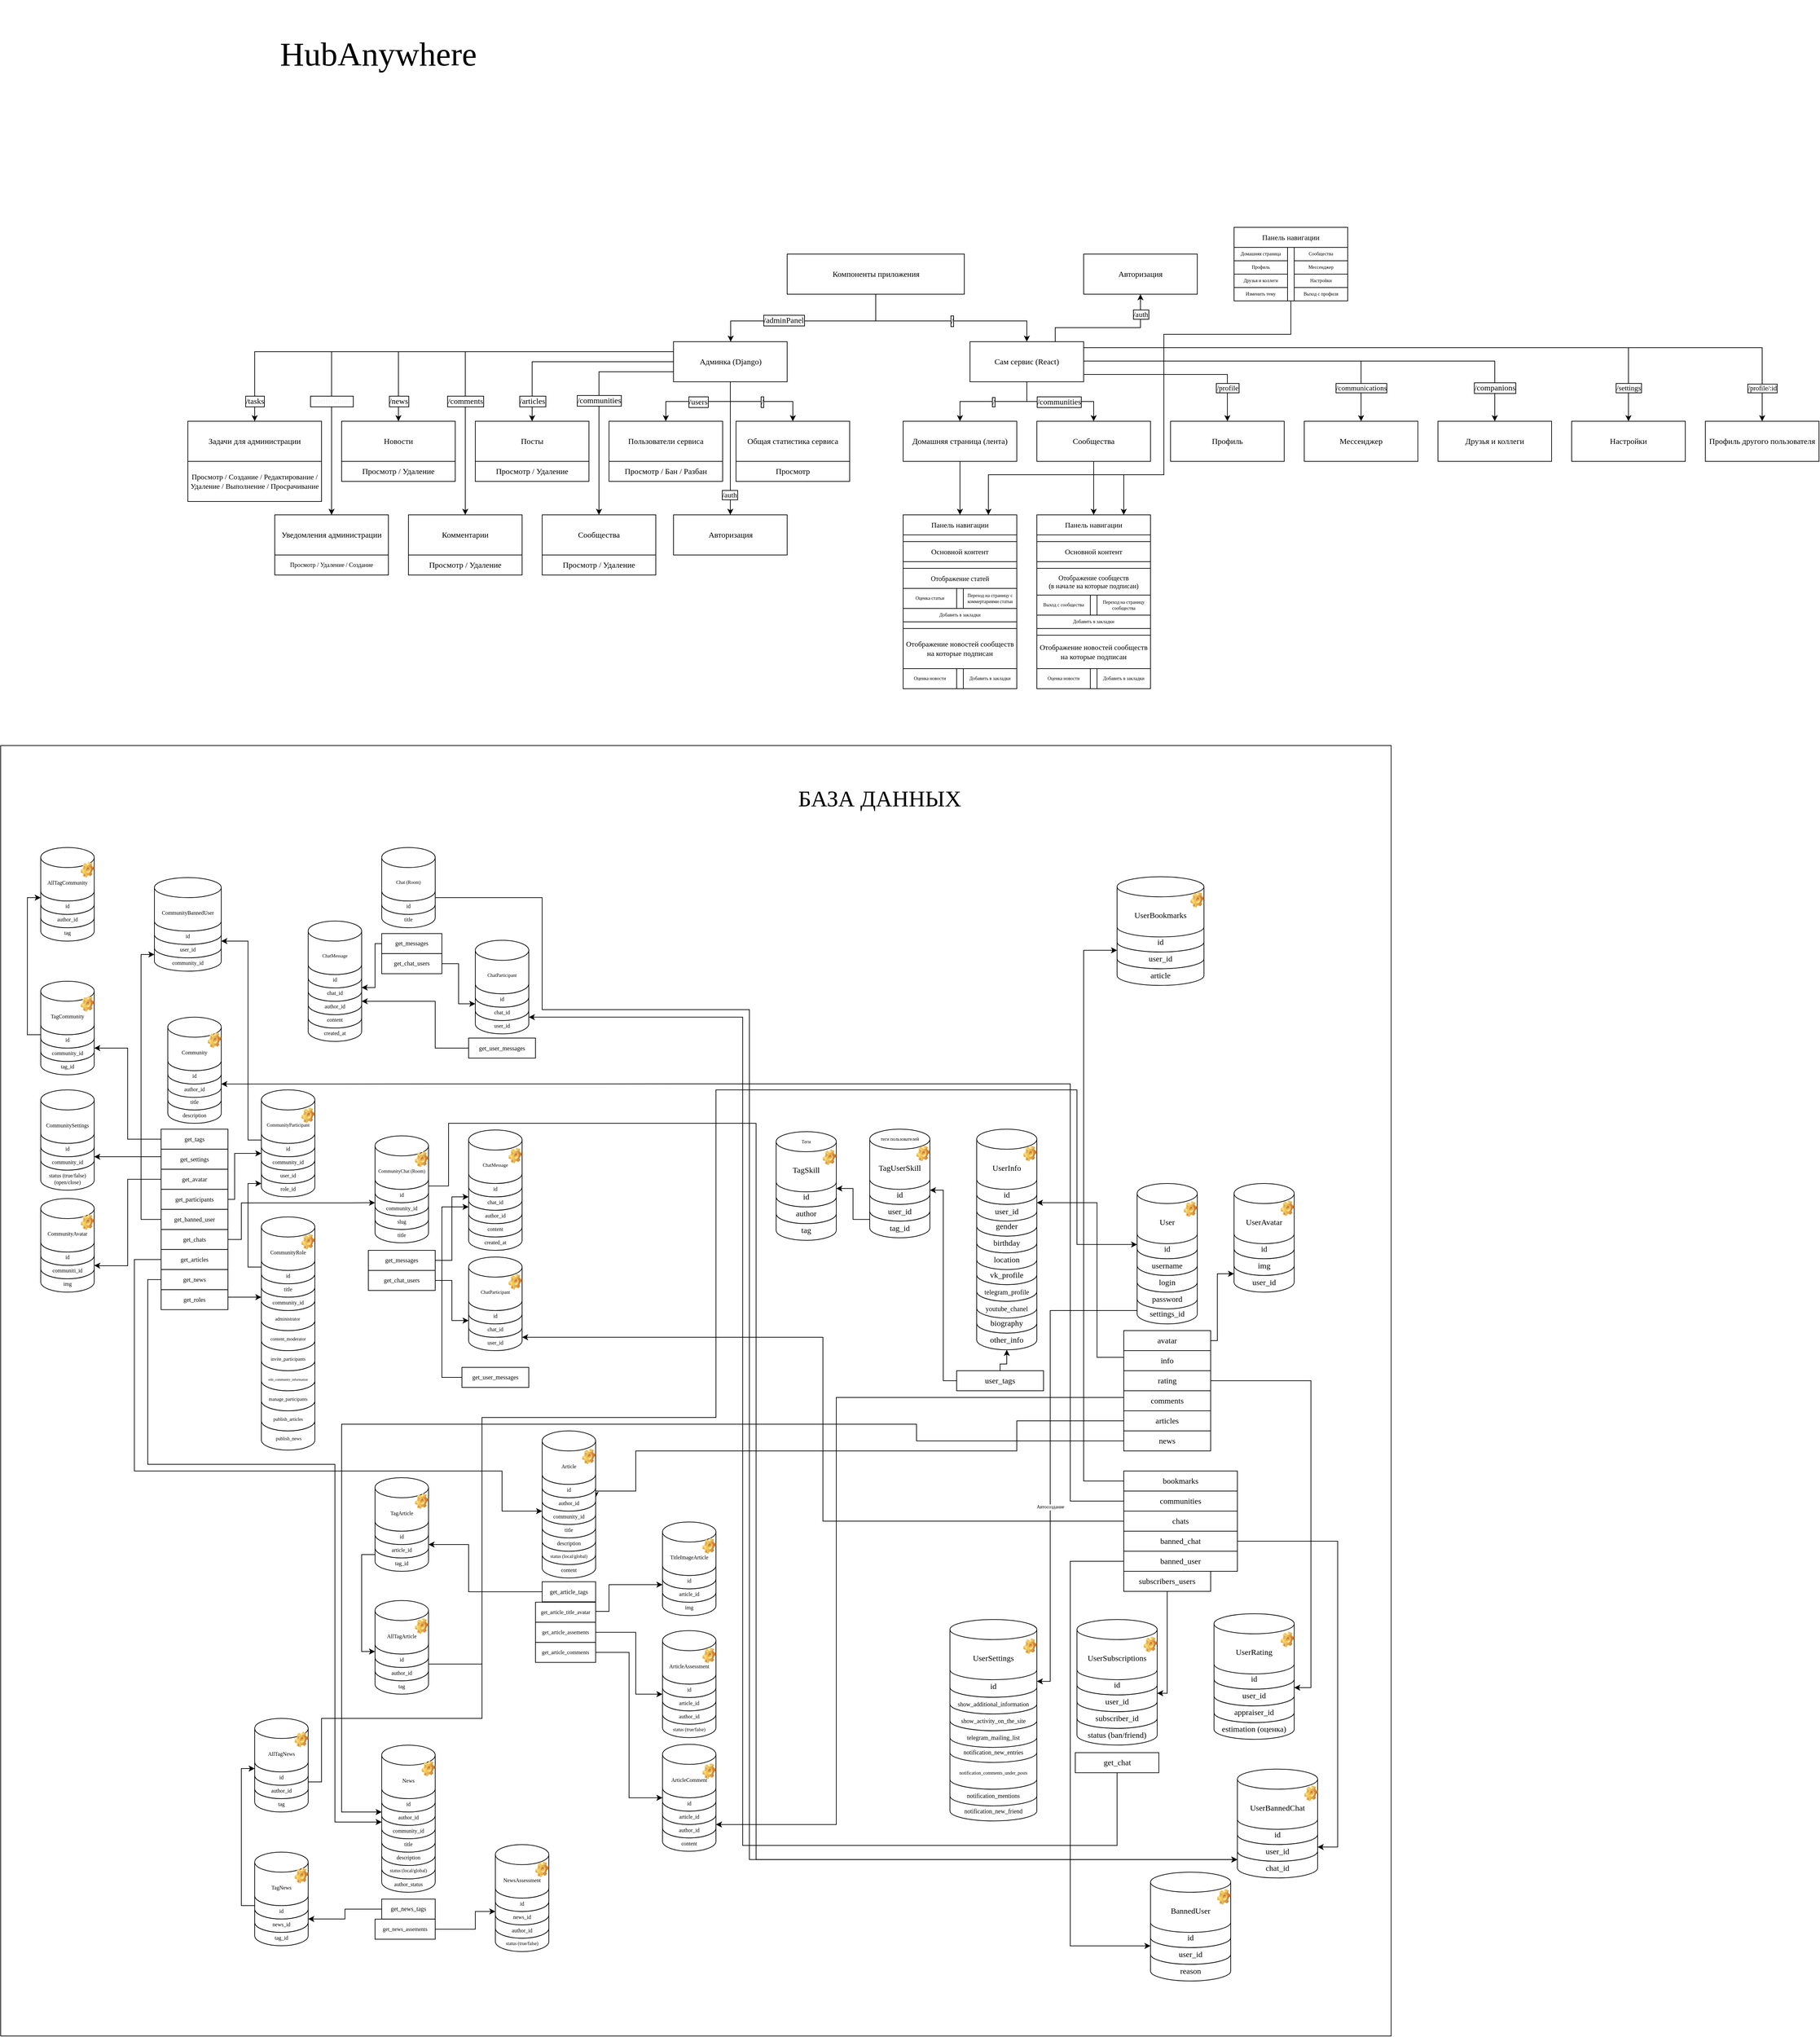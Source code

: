 <mxfile version="20.7.4" type="device"><diagram name="Страница 1" id="JeV3lk8Cx0CcECSY5895"><mxGraphModel dx="6111" dy="3052" grid="1" gridSize="10" guides="1" tooltips="1" connect="1" arrows="1" fold="1" page="1" pageScale="1" pageWidth="827" pageHeight="1169" math="0" shadow="0"><root><mxCell id="0"/><mxCell id="1" parent="0"/><mxCell id="ZRMMZ5zG-Mty8nf7U9qH-386" value="" style="rounded=0;whiteSpace=wrap;html=1;labelBorderColor=default;fontFamily=Comic Sans MS;fontSize=11;" parent="1" vertex="1"><mxGeometry x="-3450" y="-910" width="170" height="260" as="geometry"/></mxCell><mxCell id="ZRMMZ5zG-Mty8nf7U9qH-289" value="" style="rounded=0;whiteSpace=wrap;html=1;fontFamily=Comic Sans MS;fontSize=7;" parent="1" vertex="1"><mxGeometry x="-4800" y="-565" width="2080" height="1930" as="geometry"/></mxCell><mxCell id="ZRMMZ5zG-Mty8nf7U9qH-209" value="created_at" style="shape=cylinder3;whiteSpace=wrap;html=1;boundedLbl=1;backgroundOutline=1;size=15;fontFamily=Comic Sans MS;fontSize=8;" parent="1" vertex="1"><mxGeometry x="-4100" y="140" width="80" height="50" as="geometry"/></mxCell><mxCell id="ZRMMZ5zG-Mty8nf7U9qH-198" value="&amp;nbsp;publish_news" style="shape=cylinder3;whiteSpace=wrap;html=1;boundedLbl=1;backgroundOutline=1;size=15;fontFamily=Comic Sans MS;fontSize=7;" parent="1" vertex="1"><mxGeometry x="-4410" y="430" width="80" height="58.75" as="geometry"/></mxCell><mxCell id="ZRMMZ5zG-Mty8nf7U9qH-199" value="publish_articles" style="shape=cylinder3;whiteSpace=wrap;html=1;boundedLbl=1;backgroundOutline=1;size=15;fontFamily=Comic Sans MS;fontSize=7;" parent="1" vertex="1"><mxGeometry x="-4410" y="400" width="80" height="60" as="geometry"/></mxCell><mxCell id="ZRMMZ5zG-Mty8nf7U9qH-200" value="manage_participants" style="shape=cylinder3;whiteSpace=wrap;html=1;boundedLbl=1;backgroundOutline=1;size=15;fontFamily=Comic Sans MS;fontSize=7;" parent="1" vertex="1"><mxGeometry x="-4410" y="370" width="80" height="60" as="geometry"/></mxCell><mxCell id="ZRMMZ5zG-Mty8nf7U9qH-138" value="author_status" style="shape=cylinder3;whiteSpace=wrap;html=1;boundedLbl=1;backgroundOutline=1;size=15;fontFamily=Comic Sans MS;fontSize=8;" parent="1" vertex="1"><mxGeometry x="-4230" y="1100" width="80" height="50" as="geometry"/></mxCell><mxCell id="ZRMMZ5zG-Mty8nf7U9qH-91" value="content" style="shape=cylinder3;whiteSpace=wrap;html=1;boundedLbl=1;backgroundOutline=1;size=15;fontFamily=Comic Sans MS;fontSize=8;" parent="1" vertex="1"><mxGeometry x="-3990" y="630" width="80" height="50" as="geometry"/></mxCell><mxCell id="ZRMMZ5zG-Mty8nf7U9qH-84" value="other_info" style="shape=cylinder3;whiteSpace=wrap;html=1;boundedLbl=1;backgroundOutline=1;size=15;fontFamily=Comic Sans MS;" parent="1" vertex="1"><mxGeometry x="-3340" y="283.75" width="90" height="55" as="geometry"/></mxCell><mxCell id="ZRMMZ5zG-Mty8nf7U9qH-60" value="biography" style="shape=cylinder3;whiteSpace=wrap;html=1;boundedLbl=1;backgroundOutline=1;size=15;fontFamily=Comic Sans MS;" parent="1" vertex="1"><mxGeometry x="-3340" y="258.75" width="90" height="55" as="geometry"/></mxCell><mxCell id="ZRMMZ5zG-Mty8nf7U9qH-81" value="&lt;span style=&quot;font-size: 10px;&quot;&gt;youtube_chanel&lt;/span&gt;" style="shape=cylinder3;whiteSpace=wrap;html=1;boundedLbl=1;backgroundOutline=1;size=15;fontFamily=Comic Sans MS;" parent="1" vertex="1"><mxGeometry x="-3340" y="236.25" width="90" height="55" as="geometry"/></mxCell><mxCell id="ZRMMZ5zG-Mty8nf7U9qH-13" value="&lt;span style=&quot;font-size: 10px;&quot;&gt;telegram_profile&lt;/span&gt;" style="shape=cylinder3;whiteSpace=wrap;html=1;boundedLbl=1;backgroundOutline=1;size=15;fontFamily=Comic Sans MS;" parent="1" vertex="1"><mxGeometry x="-3340" y="211.25" width="90" height="55" as="geometry"/></mxCell><mxCell id="ZRMMZ5zG-Mty8nf7U9qH-14" value="vk_profile" style="shape=cylinder3;whiteSpace=wrap;html=1;boundedLbl=1;backgroundOutline=1;size=15;fontFamily=Comic Sans MS;" parent="1" vertex="1"><mxGeometry x="-3340" y="186.25" width="90" height="55" as="geometry"/></mxCell><mxCell id="ZRMMZ5zG-Mty8nf7U9qH-15" value="location" style="shape=cylinder3;whiteSpace=wrap;html=1;boundedLbl=1;backgroundOutline=1;size=15;fontFamily=Comic Sans MS;" parent="1" vertex="1"><mxGeometry x="-3340" y="163.75" width="90" height="55" as="geometry"/></mxCell><mxCell id="ZRMMZ5zG-Mty8nf7U9qH-16" value="birthday" style="shape=cylinder3;whiteSpace=wrap;html=1;boundedLbl=1;backgroundOutline=1;size=15;fontFamily=Comic Sans MS;" parent="1" vertex="1"><mxGeometry x="-3340" y="138.75" width="90" height="55" as="geometry"/></mxCell><mxCell id="ZRMMZ5zG-Mty8nf7U9qH-17" value="gender" style="shape=cylinder3;whiteSpace=wrap;html=1;boundedLbl=1;backgroundOutline=1;size=15;fontFamily=Comic Sans MS;" parent="1" vertex="1"><mxGeometry x="-3340" y="113.75" width="90" height="55" as="geometry"/></mxCell><mxCell id="ZRMMZ5zG-Mty8nf7U9qH-85" value="user_id" style="shape=cylinder3;whiteSpace=wrap;html=1;boundedLbl=1;backgroundOutline=1;size=15;fontFamily=Comic Sans MS;" parent="1" vertex="1"><mxGeometry x="-3340" y="91.25" width="90" height="55" as="geometry"/></mxCell><mxCell id="ZRMMZ5zG-Mty8nf7U9qH-61" style="edgeStyle=orthogonalEdgeStyle;rounded=0;orthogonalLoop=1;jettySize=auto;html=1;fontSize=7;entryX=1;entryY=0.5;entryDx=0;entryDy=0;entryPerimeter=0;fontFamily=Comic Sans MS;exitX=0;exitY=0.5;exitDx=0;exitDy=0;exitPerimeter=0;" parent="1" source="ZRMMZ5zG-Mty8nf7U9qH-7" edge="1"><mxGeometry x="-0.196" y="40" relative="1" as="geometry"><mxPoint x="-3250" y="291.254" as="sourcePoint"/><mxPoint x="-3250" y="834.57" as="targetPoint"/><Array as="points"><mxPoint x="-3100" y="280"/><mxPoint x="-3230" y="280"/><mxPoint x="-3230" y="835"/></Array><mxPoint as="offset"/></mxGeometry></mxCell><mxCell id="ZRMMZ5zG-Mty8nf7U9qH-87" value="Автосоздание" style="edgeLabel;html=1;align=center;verticalAlign=middle;resizable=0;points=[];fontSize=7;fontFamily=Comic Sans MS;" parent="ZRMMZ5zG-Mty8nf7U9qH-61" vertex="1" connectable="0"><mxGeometry x="-0.511" y="-1" relative="1" as="geometry"><mxPoint x="1" y="257" as="offset"/></mxGeometry></mxCell><mxCell id="ZRMMZ5zG-Mty8nf7U9qH-58" value="notification_new_friend" style="shape=cylinder3;whiteSpace=wrap;html=1;boundedLbl=1;backgroundOutline=1;size=15;fontSize=9;fontFamily=Comic Sans MS;" parent="1" vertex="1"><mxGeometry x="-3380" y="988.37" width="130" height="55" as="geometry"/></mxCell><mxCell id="ZRMMZ5zG-Mty8nf7U9qH-59" value="notification_mentions" style="shape=cylinder3;whiteSpace=wrap;html=1;boundedLbl=1;backgroundOutline=1;size=15;fontSize=9;fontFamily=Comic Sans MS;" parent="1" vertex="1"><mxGeometry x="-3380" y="965.87" width="130" height="55" as="geometry"/></mxCell><mxCell id="ZRMMZ5zG-Mty8nf7U9qH-7" value="settings_id" style="shape=cylinder3;whiteSpace=wrap;html=1;boundedLbl=1;backgroundOutline=1;size=15;fontFamily=Comic Sans MS;" parent="1" vertex="1"><mxGeometry x="-3100" y="245" width="90" height="55" as="geometry"/></mxCell><mxCell id="ZRMMZ5zG-Mty8nf7U9qH-5" value="password" style="shape=cylinder3;whiteSpace=wrap;html=1;boundedLbl=1;backgroundOutline=1;size=15;fontFamily=Comic Sans MS;" parent="1" vertex="1"><mxGeometry x="-3100" y="222.5" width="90" height="55" as="geometry"/></mxCell><mxCell id="ZRMMZ5zG-Mty8nf7U9qH-4" value="login" style="shape=cylinder3;whiteSpace=wrap;html=1;boundedLbl=1;backgroundOutline=1;size=15;fontFamily=Comic Sans MS;" parent="1" vertex="1"><mxGeometry x="-3100" y="197.5" width="90" height="55" as="geometry"/></mxCell><mxCell id="ZRMMZ5zG-Mty8nf7U9qH-3" value="username" style="shape=cylinder3;whiteSpace=wrap;html=1;boundedLbl=1;backgroundOutline=1;size=15;fontFamily=Comic Sans MS;" parent="1" vertex="1"><mxGeometry x="-3100" y="172.5" width="90" height="55" as="geometry"/></mxCell><mxCell id="ZRMMZ5zG-Mty8nf7U9qH-2" value="id" style="shape=cylinder3;whiteSpace=wrap;html=1;boundedLbl=1;backgroundOutline=1;size=15;fontFamily=Comic Sans MS;" parent="1" vertex="1"><mxGeometry x="-3100" y="147.5" width="90" height="55" as="geometry"/></mxCell><mxCell id="etrCRMP3qSwTWrHFHhXZ-84" value="title" style="shape=cylinder3;whiteSpace=wrap;html=1;boundedLbl=1;backgroundOutline=1;size=15;fontFamily=Comic Sans MS;fontSize=8;" parent="1" vertex="1"><mxGeometry x="-4240" y="128.75" width="80" height="50" as="geometry"/></mxCell><mxCell id="etrCRMP3qSwTWrHFHhXZ-122" value="slug" style="shape=cylinder3;whiteSpace=wrap;html=1;boundedLbl=1;backgroundOutline=1;size=15;fontFamily=Comic Sans MS;fontSize=8;" parent="1" vertex="1"><mxGeometry x="-4240" y="108.75" width="80" height="50" as="geometry"/></mxCell><mxCell id="etrCRMP3qSwTWrHFHhXZ-77" value="edit_community_information" style="shape=cylinder3;whiteSpace=wrap;html=1;boundedLbl=1;backgroundOutline=1;size=15;fontFamily=Comic Sans MS;fontSize=5;" parent="1" vertex="1"><mxGeometry x="-4410" y="340" width="80" height="60" as="geometry"/></mxCell><mxCell id="etrCRMP3qSwTWrHFHhXZ-72" value="invite_participants" style="shape=cylinder3;whiteSpace=wrap;html=1;boundedLbl=1;backgroundOutline=1;size=15;fontFamily=Comic Sans MS;fontSize=7;" parent="1" vertex="1"><mxGeometry x="-4410" y="310" width="80" height="60" as="geometry"/></mxCell><mxCell id="etrCRMP3qSwTWrHFHhXZ-78" value="content_moderator" style="shape=cylinder3;whiteSpace=wrap;html=1;boundedLbl=1;backgroundOutline=1;size=15;fontFamily=Comic Sans MS;fontSize=7;" parent="1" vertex="1"><mxGeometry x="-4410" y="280" width="80" height="60" as="geometry"/></mxCell><mxCell id="etrCRMP3qSwTWrHFHhXZ-79" value="administrator&amp;nbsp;" style="shape=cylinder3;whiteSpace=wrap;html=1;boundedLbl=1;backgroundOutline=1;size=15;fontFamily=Comic Sans MS;fontSize=7;" parent="1" vertex="1"><mxGeometry x="-4410" y="250" width="80" height="60" as="geometry"/></mxCell><mxCell id="etrCRMP3qSwTWrHFHhXZ-121" value="community_id" style="shape=cylinder3;whiteSpace=wrap;html=1;boundedLbl=1;backgroundOutline=1;size=15;fontFamily=Comic Sans MS;fontSize=8;" parent="1" vertex="1"><mxGeometry x="-4410" y="230" width="80" height="50" as="geometry"/></mxCell><mxCell id="etrCRMP3qSwTWrHFHhXZ-82" value="status (local/global)" style="shape=cylinder3;whiteSpace=wrap;html=1;boundedLbl=1;backgroundOutline=1;size=15;fontFamily=Comic Sans MS;fontSize=7;fillStyle=solid;" parent="1" vertex="1"><mxGeometry x="-3990" y="610" width="80" height="50" as="geometry"/></mxCell><mxCell id="etrCRMP3qSwTWrHFHhXZ-35" value="description" style="shape=cylinder3;whiteSpace=wrap;html=1;boundedLbl=1;backgroundOutline=1;size=15;fontFamily=Comic Sans MS;fontSize=8;" parent="1" vertex="1"><mxGeometry x="-3990" y="590" width="80" height="50" as="geometry"/></mxCell><mxCell id="etrCRMP3qSwTWrHFHhXZ-36" value="title" style="shape=cylinder3;whiteSpace=wrap;html=1;boundedLbl=1;backgroundOutline=1;size=15;fontFamily=Comic Sans MS;fontSize=8;" parent="1" vertex="1"><mxGeometry x="-3990" y="570" width="80" height="50" as="geometry"/></mxCell><mxCell id="etrCRMP3qSwTWrHFHhXZ-107" value="community_id" style="shape=cylinder3;whiteSpace=wrap;html=1;boundedLbl=1;backgroundOutline=1;size=15;fontFamily=Comic Sans MS;fontSize=8;" parent="1" vertex="1"><mxGeometry x="-3990" y="550" width="80" height="50" as="geometry"/></mxCell><mxCell id="etrCRMP3qSwTWrHFHhXZ-71" value="description" style="shape=cylinder3;whiteSpace=wrap;html=1;boundedLbl=1;backgroundOutline=1;size=15;fontFamily=Comic Sans MS;fontSize=8;" parent="1" vertex="1"><mxGeometry x="-4550" y="-50" width="80" height="50" as="geometry"/></mxCell><mxCell id="etrCRMP3qSwTWrHFHhXZ-66" value="img" style="shape=cylinder3;whiteSpace=wrap;html=1;boundedLbl=1;backgroundOutline=1;size=15;fontFamily=Comic Sans MS;fontSize=8;" parent="1" vertex="1"><mxGeometry x="-4740.05" y="202.5" width="80" height="50" as="geometry"/></mxCell><mxCell id="etrCRMP3qSwTWrHFHhXZ-44" value="content" style="shape=cylinder3;whiteSpace=wrap;html=1;boundedLbl=1;backgroundOutline=1;size=15;fontFamily=Comic Sans MS;fontSize=8;" parent="1" vertex="1"><mxGeometry x="-3810" y="1038.75" width="80" height="50" as="geometry"/></mxCell><mxCell id="etrCRMP3qSwTWrHFHhXZ-48" value="author_id" style="shape=cylinder3;whiteSpace=wrap;html=1;boundedLbl=1;backgroundOutline=1;size=15;fontFamily=Comic Sans MS;fontSize=8;" parent="1" vertex="1"><mxGeometry x="-3810" y="1018.75" width="80" height="50" as="geometry"/></mxCell><mxCell id="etrCRMP3qSwTWrHFHhXZ-40" value="img" style="shape=cylinder3;whiteSpace=wrap;html=1;boundedLbl=1;backgroundOutline=1;size=15;fontFamily=Comic Sans MS;fontSize=8;" parent="1" vertex="1"><mxGeometry x="-3810" y="686.25" width="80" height="50" as="geometry"/></mxCell><mxCell id="etrCRMP3qSwTWrHFHhXZ-41" value="article_id" style="shape=cylinder3;whiteSpace=wrap;html=1;boundedLbl=1;backgroundOutline=1;size=15;fontFamily=Comic Sans MS;fontSize=8;" parent="1" vertex="1"><mxGeometry x="-3810" y="666.25" width="80" height="50" as="geometry"/></mxCell><mxCell id="etrCRMP3qSwTWrHFHhXZ-42" value="id" style="shape=cylinder3;whiteSpace=wrap;html=1;boundedLbl=1;backgroundOutline=1;size=15;fontFamily=Comic Sans MS;fontSize=8;" parent="1" vertex="1"><mxGeometry x="-3810" y="646.25" width="80" height="50" as="geometry"/></mxCell><mxCell id="etrCRMP3qSwTWrHFHhXZ-43" value="&lt;div style=&quot;text-align: left;&quot;&gt;&lt;span style=&quot;background-color: initial;&quot;&gt;TitleImageArticle&lt;/span&gt;&lt;/div&gt;" style="shape=cylinder3;whiteSpace=wrap;html=1;boundedLbl=1;backgroundOutline=1;size=15;fontFamily=Comic Sans MS;fontSize=8;" parent="1" vertex="1"><mxGeometry x="-3810" y="596.25" width="80" height="80" as="geometry"/></mxCell><mxCell id="etrCRMP3qSwTWrHFHhXZ-45" value="article_id" style="shape=cylinder3;whiteSpace=wrap;html=1;boundedLbl=1;backgroundOutline=1;size=15;fontFamily=Comic Sans MS;fontSize=8;" parent="1" vertex="1"><mxGeometry x="-3810" y="998.75" width="80" height="50" as="geometry"/></mxCell><mxCell id="etrCRMP3qSwTWrHFHhXZ-46" value="id" style="shape=cylinder3;whiteSpace=wrap;html=1;boundedLbl=1;backgroundOutline=1;size=15;fontFamily=Comic Sans MS;fontSize=8;" parent="1" vertex="1"><mxGeometry x="-3810" y="978.75" width="80" height="50" as="geometry"/></mxCell><mxCell id="etrCRMP3qSwTWrHFHhXZ-47" value="&lt;div style=&quot;text-align: left;&quot;&gt;&lt;span style=&quot;background-color: initial;&quot;&gt;ArticleComment&lt;/span&gt;&lt;/div&gt;" style="shape=cylinder3;whiteSpace=wrap;html=1;boundedLbl=1;backgroundOutline=1;size=15;fontFamily=Comic Sans MS;fontSize=8;" parent="1" vertex="1"><mxGeometry x="-3810" y="928.75" width="80" height="80" as="geometry"/></mxCell><mxCell id="etrCRMP3qSwTWrHFHhXZ-49" value="status (true/false)" style="shape=cylinder3;whiteSpace=wrap;html=1;boundedLbl=1;backgroundOutline=1;size=15;fontFamily=Comic Sans MS;fontSize=7;" parent="1" vertex="1"><mxGeometry x="-3810" y="868.75" width="80" height="50" as="geometry"/></mxCell><mxCell id="etrCRMP3qSwTWrHFHhXZ-50" value="author_id" style="shape=cylinder3;whiteSpace=wrap;html=1;boundedLbl=1;backgroundOutline=1;size=15;fontFamily=Comic Sans MS;fontSize=8;" parent="1" vertex="1"><mxGeometry x="-3810" y="848.75" width="80" height="50" as="geometry"/></mxCell><mxCell id="etrCRMP3qSwTWrHFHhXZ-51" value="article_id" style="shape=cylinder3;whiteSpace=wrap;html=1;boundedLbl=1;backgroundOutline=1;size=15;fontFamily=Comic Sans MS;fontSize=8;" parent="1" vertex="1"><mxGeometry x="-3810" y="828.75" width="80" height="50" as="geometry"/></mxCell><mxCell id="etrCRMP3qSwTWrHFHhXZ-52" value="id" style="shape=cylinder3;whiteSpace=wrap;html=1;boundedLbl=1;backgroundOutline=1;size=15;fontFamily=Comic Sans MS;fontSize=8;" parent="1" vertex="1"><mxGeometry x="-3810" y="808.75" width="80" height="50" as="geometry"/></mxCell><mxCell id="etrCRMP3qSwTWrHFHhXZ-53" value="&lt;div style=&quot;text-align: left;&quot;&gt;&lt;span style=&quot;background-color: initial;&quot;&gt;Article&lt;/span&gt;&lt;span style=&quot;background-color: initial;&quot;&gt;Assessment&lt;/span&gt;&lt;/div&gt;" style="shape=cylinder3;whiteSpace=wrap;html=1;boundedLbl=1;backgroundOutline=1;size=15;fontFamily=Comic Sans MS;fontSize=8;" parent="1" vertex="1"><mxGeometry x="-3810" y="758.75" width="80" height="80" as="geometry"/></mxCell><mxCell id="etrCRMP3qSwTWrHFHhXZ-57" value="title" style="shape=cylinder3;whiteSpace=wrap;html=1;boundedLbl=1;backgroundOutline=1;size=15;fontFamily=Comic Sans MS;fontSize=8;" parent="1" vertex="1"><mxGeometry x="-4550" y="-70" width="80" height="50" as="geometry"/></mxCell><mxCell id="etrCRMP3qSwTWrHFHhXZ-60" value="communiti_id" style="shape=cylinder3;whiteSpace=wrap;html=1;boundedLbl=1;backgroundOutline=1;size=15;fontFamily=Comic Sans MS;fontSize=8;" parent="1" vertex="1"><mxGeometry x="-4740.05" y="182.5" width="80" height="50" as="geometry"/></mxCell><mxCell id="etrCRMP3qSwTWrHFHhXZ-61" value="id" style="shape=cylinder3;whiteSpace=wrap;html=1;boundedLbl=1;backgroundOutline=1;size=15;fontFamily=Comic Sans MS;fontSize=8;" parent="1" vertex="1"><mxGeometry x="-4740.05" y="162.5" width="80" height="50" as="geometry"/></mxCell><mxCell id="etrCRMP3qSwTWrHFHhXZ-62" value="&lt;div style=&quot;text-align: left;&quot;&gt;CommunityAvatar&lt;br&gt;&lt;/div&gt;" style="shape=cylinder3;whiteSpace=wrap;html=1;boundedLbl=1;backgroundOutline=1;size=15;fontFamily=Comic Sans MS;fontSize=8;" parent="1" vertex="1"><mxGeometry x="-4740.05" y="112.5" width="80" height="80" as="geometry"/></mxCell><mxCell id="etrCRMP3qSwTWrHFHhXZ-63" value="title" style="shape=cylinder3;whiteSpace=wrap;html=1;boundedLbl=1;backgroundOutline=1;size=15;fontFamily=Comic Sans MS;fontSize=8;" parent="1" vertex="1"><mxGeometry x="-4410" y="210" width="80" height="50" as="geometry"/></mxCell><mxCell id="ZRMMZ5zG-Mty8nf7U9qH-193" style="edgeStyle=orthogonalEdgeStyle;rounded=0;orthogonalLoop=1;jettySize=auto;html=1;entryX=0;entryY=0;entryDx=0;entryDy=30;entryPerimeter=0;fontFamily=Comic Sans MS;fontSize=12;endArrow=classic;endFill=1;" parent="1" source="etrCRMP3qSwTWrHFHhXZ-64" target="etrCRMP3qSwTWrHFHhXZ-80" edge="1"><mxGeometry relative="1" as="geometry"><Array as="points"><mxPoint x="-4430" y="215"/><mxPoint x="-4430" y="90"/></Array></mxGeometry></mxCell><mxCell id="etrCRMP3qSwTWrHFHhXZ-64" value="id" style="shape=cylinder3;whiteSpace=wrap;html=1;boundedLbl=1;backgroundOutline=1;size=15;fontFamily=Comic Sans MS;fontSize=8;" parent="1" vertex="1"><mxGeometry x="-4410" y="190" width="80" height="50" as="geometry"/></mxCell><mxCell id="etrCRMP3qSwTWrHFHhXZ-65" value="&lt;span style=&quot;text-align: left;&quot;&gt;Community&lt;/span&gt;&lt;span style=&quot;text-align: left; background-color: initial;&quot;&gt;Role&lt;/span&gt;&lt;span style=&quot;text-align: left;&quot;&gt;&lt;br&gt;&lt;/span&gt;" style="shape=cylinder3;whiteSpace=wrap;html=1;boundedLbl=1;backgroundOutline=1;size=15;fontFamily=Comic Sans MS;fontSize=8;" parent="1" vertex="1"><mxGeometry x="-4410" y="140" width="80" height="80" as="geometry"/></mxCell><mxCell id="etrCRMP3qSwTWrHFHhXZ-80" value="role_id" style="shape=cylinder3;whiteSpace=wrap;html=1;boundedLbl=1;backgroundOutline=1;size=15;fontFamily=Comic Sans MS;fontSize=8;" parent="1" vertex="1"><mxGeometry x="-4410" y="60" width="80" height="50" as="geometry"/></mxCell><mxCell id="etrCRMP3qSwTWrHFHhXZ-67" value="user_id" style="shape=cylinder3;whiteSpace=wrap;html=1;boundedLbl=1;backgroundOutline=1;size=15;fontFamily=Comic Sans MS;fontSize=8;" parent="1" vertex="1"><mxGeometry x="-4410" y="40" width="80" height="50" as="geometry"/></mxCell><mxCell id="etrCRMP3qSwTWrHFHhXZ-68" value="community_id" style="shape=cylinder3;whiteSpace=wrap;html=1;boundedLbl=1;backgroundOutline=1;size=15;fontFamily=Comic Sans MS;fontSize=8;" parent="1" vertex="1"><mxGeometry x="-4410" y="20" width="80" height="50" as="geometry"/></mxCell><mxCell id="ZRMMZ5zG-Mty8nf7U9qH-280" style="edgeStyle=orthogonalEdgeStyle;rounded=0;orthogonalLoop=1;jettySize=auto;html=1;fontFamily=Comic Sans MS;fontSize=7;endArrow=classic;endFill=1;entryX=1;entryY=0.5;entryDx=0;entryDy=0;entryPerimeter=0;" parent="1" source="etrCRMP3qSwTWrHFHhXZ-69" target="ZRMMZ5zG-Mty8nf7U9qH-275" edge="1"><mxGeometry relative="1" as="geometry"><Array as="points"><mxPoint x="-4430" y="25"/><mxPoint x="-4430" y="-272"/></Array></mxGeometry></mxCell><mxCell id="etrCRMP3qSwTWrHFHhXZ-69" value="id" style="shape=cylinder3;whiteSpace=wrap;html=1;boundedLbl=1;backgroundOutline=1;size=15;fontFamily=Comic Sans MS;fontSize=8;" parent="1" vertex="1"><mxGeometry x="-4410" width="80" height="50" as="geometry"/></mxCell><mxCell id="etrCRMP3qSwTWrHFHhXZ-70" value="&lt;span style=&quot;text-align: left; font-size: 7px;&quot;&gt;Community&lt;/span&gt;&lt;span style=&quot;text-align: left; background-color: initial; font-size: 7px;&quot;&gt;Participant&lt;/span&gt;&lt;span style=&quot;text-align: left; font-size: 7px;&quot;&gt;&lt;br style=&quot;font-size: 7px;&quot;&gt;&lt;/span&gt;" style="shape=cylinder3;whiteSpace=wrap;html=1;boundedLbl=1;backgroundOutline=1;size=15;fontFamily=Comic Sans MS;fontSize=7;" parent="1" vertex="1"><mxGeometry x="-4410" y="-50" width="80" height="80" as="geometry"/></mxCell><mxCell id="etrCRMP3qSwTWrHFHhXZ-85" value="community_id" style="shape=cylinder3;whiteSpace=wrap;html=1;boundedLbl=1;backgroundOutline=1;size=15;fontFamily=Comic Sans MS;fontSize=8;" parent="1" vertex="1"><mxGeometry x="-4240" y="88.75" width="80" height="50" as="geometry"/></mxCell><mxCell id="ZRMMZ5zG-Mty8nf7U9qH-265" style="edgeStyle=orthogonalEdgeStyle;rounded=0;orthogonalLoop=1;jettySize=auto;html=1;exitX=1;exitY=0.5;exitDx=0;exitDy=0;exitPerimeter=0;entryX=0;entryY=0.5;entryDx=0;entryDy=0;entryPerimeter=0;fontFamily=Comic Sans MS;fontSize=7;endArrow=classic;endFill=1;" parent="1" source="etrCRMP3qSwTWrHFHhXZ-86" target="ZRMMZ5zG-Mty8nf7U9qH-258" edge="1"><mxGeometry relative="1" as="geometry"><Array as="points"><mxPoint x="-4130" y="94"/><mxPoint x="-4130"/><mxPoint x="-3670"/><mxPoint x="-3670" y="1101"/></Array></mxGeometry></mxCell><mxCell id="etrCRMP3qSwTWrHFHhXZ-86" value="id" style="shape=cylinder3;whiteSpace=wrap;html=1;boundedLbl=1;backgroundOutline=1;size=15;fontFamily=Comic Sans MS;fontSize=8;" parent="1" vertex="1"><mxGeometry x="-4240" y="68.75" width="80" height="50" as="geometry"/></mxCell><mxCell id="etrCRMP3qSwTWrHFHhXZ-87" value="&lt;span style=&quot;text-align: left; font-size: 7px;&quot;&gt;CommunityChat (Room)&lt;/span&gt;&lt;span style=&quot;text-align: left; font-size: 7px;&quot;&gt;&lt;br style=&quot;font-size: 7px;&quot;&gt;&lt;/span&gt;" style="shape=cylinder3;whiteSpace=wrap;html=1;boundedLbl=1;backgroundOutline=1;size=15;fontFamily=Comic Sans MS;fontSize=7;" parent="1" vertex="1"><mxGeometry x="-4240" y="18.75" width="80" height="80" as="geometry"/></mxCell><mxCell id="etrCRMP3qSwTWrHFHhXZ-88" value="content" style="shape=cylinder3;whiteSpace=wrap;html=1;boundedLbl=1;backgroundOutline=1;size=15;fontFamily=Comic Sans MS;fontSize=8;" parent="1" vertex="1"><mxGeometry x="-4100" y="120" width="80" height="50" as="geometry"/></mxCell><mxCell id="etrCRMP3qSwTWrHFHhXZ-89" value="author_id" style="shape=cylinder3;whiteSpace=wrap;html=1;boundedLbl=1;backgroundOutline=1;size=15;fontFamily=Comic Sans MS;fontSize=8;" parent="1" vertex="1"><mxGeometry x="-4100" y="100" width="80" height="50" as="geometry"/></mxCell><mxCell id="etrCRMP3qSwTWrHFHhXZ-90" value="chat_id" style="shape=cylinder3;whiteSpace=wrap;html=1;boundedLbl=1;backgroundOutline=1;size=15;fontFamily=Comic Sans MS;fontSize=8;" parent="1" vertex="1"><mxGeometry x="-4100" y="80" width="80" height="50" as="geometry"/></mxCell><mxCell id="etrCRMP3qSwTWrHFHhXZ-91" value="id" style="shape=cylinder3;whiteSpace=wrap;html=1;boundedLbl=1;backgroundOutline=1;size=15;fontFamily=Comic Sans MS;fontSize=8;" parent="1" vertex="1"><mxGeometry x="-4100" y="60" width="80" height="50" as="geometry"/></mxCell><mxCell id="etrCRMP3qSwTWrHFHhXZ-92" value="&lt;span style=&quot;text-align: left; font-size: 7px;&quot;&gt;ChatMessage&lt;/span&gt;&lt;span style=&quot;text-align: left; font-size: 7px;&quot;&gt;&lt;br style=&quot;font-size: 7px;&quot;&gt;&lt;/span&gt;" style="shape=cylinder3;whiteSpace=wrap;html=1;boundedLbl=1;backgroundOutline=1;size=15;fontFamily=Comic Sans MS;fontSize=7;" parent="1" vertex="1"><mxGeometry x="-4100" y="10" width="80" height="80" as="geometry"/></mxCell><mxCell id="ZRMMZ5zG-Mty8nf7U9qH-1" value="User" style="shape=cylinder3;whiteSpace=wrap;html=1;boundedLbl=1;backgroundOutline=1;size=15;fontFamily=Comic Sans MS;" parent="1" vertex="1"><mxGeometry x="-3100" y="90" width="90" height="90" as="geometry"/></mxCell><mxCell id="ZRMMZ5zG-Mty8nf7U9qH-12" value="user_id" style="shape=cylinder3;whiteSpace=wrap;html=1;boundedLbl=1;backgroundOutline=1;size=15;fontFamily=Comic Sans MS;" parent="1" vertex="1"><mxGeometry x="-2955" y="197.5" width="90" height="55" as="geometry"/></mxCell><mxCell id="ZRMMZ5zG-Mty8nf7U9qH-9" value="img" style="shape=cylinder3;whiteSpace=wrap;html=1;boundedLbl=1;backgroundOutline=1;size=15;fontFamily=Comic Sans MS;" parent="1" vertex="1"><mxGeometry x="-2955" y="172.5" width="90" height="55" as="geometry"/></mxCell><mxCell id="ZRMMZ5zG-Mty8nf7U9qH-10" value="id" style="shape=cylinder3;whiteSpace=wrap;html=1;boundedLbl=1;backgroundOutline=1;size=15;fontFamily=Comic Sans MS;" parent="1" vertex="1"><mxGeometry x="-2955" y="147.5" width="90" height="55" as="geometry"/></mxCell><mxCell id="ZRMMZ5zG-Mty8nf7U9qH-11" value="UserAvatar" style="shape=cylinder3;whiteSpace=wrap;html=1;boundedLbl=1;backgroundOutline=1;size=15;fontFamily=Comic Sans MS;" parent="1" vertex="1"><mxGeometry x="-2955" y="90" width="90" height="90" as="geometry"/></mxCell><mxCell id="ZRMMZ5zG-Mty8nf7U9qH-18" value="id" style="shape=cylinder3;whiteSpace=wrap;html=1;boundedLbl=1;backgroundOutline=1;size=15;fontFamily=Comic Sans MS;" parent="1" vertex="1"><mxGeometry x="-3340" y="66.25" width="90" height="55" as="geometry"/></mxCell><mxCell id="ZRMMZ5zG-Mty8nf7U9qH-19" value="UserInfo" style="shape=cylinder3;whiteSpace=wrap;html=1;boundedLbl=1;backgroundOutline=1;size=15;fontFamily=Comic Sans MS;" parent="1" vertex="1"><mxGeometry x="-3340" y="8.75" width="90" height="90" as="geometry"/></mxCell><mxCell id="ZRMMZ5zG-Mty8nf7U9qH-38" style="edgeStyle=orthogonalEdgeStyle;rounded=0;orthogonalLoop=1;jettySize=auto;html=1;fontFamily=Comic Sans MS;" parent="1" source="ZRMMZ5zG-Mty8nf7U9qH-23" target="ZRMMZ5zG-Mty8nf7U9qH-36" edge="1"><mxGeometry relative="1" as="geometry"/></mxCell><mxCell id="ZRMMZ5zG-Mty8nf7U9qH-23" value="tag_id" style="shape=cylinder3;whiteSpace=wrap;html=1;boundedLbl=1;backgroundOutline=1;size=15;fontFamily=Comic Sans MS;" parent="1" vertex="1"><mxGeometry x="-3500" y="116.25" width="90" height="55" as="geometry"/></mxCell><mxCell id="ZRMMZ5zG-Mty8nf7U9qH-24" value="user_id" style="shape=cylinder3;whiteSpace=wrap;html=1;boundedLbl=1;backgroundOutline=1;size=15;fontFamily=Comic Sans MS;" parent="1" vertex="1"><mxGeometry x="-3500" y="91.25" width="90" height="55" as="geometry"/></mxCell><mxCell id="ZRMMZ5zG-Mty8nf7U9qH-25" value="id" style="shape=cylinder3;whiteSpace=wrap;html=1;boundedLbl=1;backgroundOutline=1;size=15;fontFamily=Comic Sans MS;" parent="1" vertex="1"><mxGeometry x="-3500" y="66.25" width="90" height="55" as="geometry"/></mxCell><mxCell id="ZRMMZ5zG-Mty8nf7U9qH-26" value="TagUserSkill" style="shape=cylinder3;whiteSpace=wrap;html=1;boundedLbl=1;backgroundOutline=1;size=15;fontFamily=Comic Sans MS;" parent="1" vertex="1"><mxGeometry x="-3500" y="8.75" width="90" height="90" as="geometry"/></mxCell><mxCell id="ZRMMZ5zG-Mty8nf7U9qH-33" style="edgeStyle=orthogonalEdgeStyle;rounded=0;orthogonalLoop=1;jettySize=auto;html=1;entryX=1;entryY=0;entryDx=0;entryDy=33.75;entryPerimeter=0;fontFamily=Comic Sans MS;" parent="1" source="ZRMMZ5zG-Mty8nf7U9qH-30" target="ZRMMZ5zG-Mty8nf7U9qH-25" edge="1"><mxGeometry relative="1" as="geometry"/></mxCell><mxCell id="ZRMMZ5zG-Mty8nf7U9qH-86" style="edgeStyle=orthogonalEdgeStyle;rounded=0;orthogonalLoop=1;jettySize=auto;html=1;fontSize=7;fontFamily=Comic Sans MS;" parent="1" source="ZRMMZ5zG-Mty8nf7U9qH-30" target="ZRMMZ5zG-Mty8nf7U9qH-84" edge="1"><mxGeometry relative="1" as="geometry"><Array as="points"><mxPoint x="-3305" y="360"/><mxPoint x="-3295" y="360"/></Array></mxGeometry></mxCell><mxCell id="ZRMMZ5zG-Mty8nf7U9qH-30" value="user_tags" style="rounded=0;whiteSpace=wrap;html=1;fontFamily=Comic Sans MS;" parent="1" vertex="1"><mxGeometry x="-3370" y="370" width="130" height="30" as="geometry"/></mxCell><mxCell id="ZRMMZ5zG-Mty8nf7U9qH-34" value="tag" style="shape=cylinder3;whiteSpace=wrap;html=1;boundedLbl=1;backgroundOutline=1;size=15;fontFamily=Comic Sans MS;" parent="1" vertex="1"><mxGeometry x="-3640" y="120" width="90" height="55" as="geometry"/></mxCell><mxCell id="ZRMMZ5zG-Mty8nf7U9qH-35" value="author" style="shape=cylinder3;whiteSpace=wrap;html=1;boundedLbl=1;backgroundOutline=1;size=15;fontFamily=Comic Sans MS;" parent="1" vertex="1"><mxGeometry x="-3640" y="95" width="90" height="55" as="geometry"/></mxCell><mxCell id="ZRMMZ5zG-Mty8nf7U9qH-36" value="id" style="shape=cylinder3;whiteSpace=wrap;html=1;boundedLbl=1;backgroundOutline=1;size=15;fontFamily=Comic Sans MS;" parent="1" vertex="1"><mxGeometry x="-3640" y="70" width="90" height="55" as="geometry"/></mxCell><mxCell id="ZRMMZ5zG-Mty8nf7U9qH-37" value="TagSkill" style="shape=cylinder3;whiteSpace=wrap;html=1;boundedLbl=1;backgroundOutline=1;size=15;fontFamily=Comic Sans MS;" parent="1" vertex="1"><mxGeometry x="-3640" y="12.5" width="90" height="90" as="geometry"/></mxCell><mxCell id="ZRMMZ5zG-Mty8nf7U9qH-49" style="edgeStyle=orthogonalEdgeStyle;rounded=0;orthogonalLoop=1;jettySize=auto;html=1;entryX=1;entryY=0.5;entryDx=0;entryDy=0;entryPerimeter=0;fontSize=10;fontFamily=Comic Sans MS;" parent="1" source="ZRMMZ5zG-Mty8nf7U9qH-48" target="ZRMMZ5zG-Mty8nf7U9qH-85" edge="1"><mxGeometry relative="1" as="geometry"><Array as="points"><mxPoint x="-3160" y="350"/><mxPoint x="-3160" y="119"/></Array></mxGeometry></mxCell><mxCell id="ZRMMZ5zG-Mty8nf7U9qH-48" value="info" style="rounded=0;whiteSpace=wrap;html=1;fontFamily=Comic Sans MS;" parent="1" vertex="1"><mxGeometry x="-3120" y="340" width="130" height="30" as="geometry"/></mxCell><mxCell id="ZRMMZ5zG-Mty8nf7U9qH-50" value="notification_comments_under_posts" style="shape=cylinder3;whiteSpace=wrap;html=1;boundedLbl=1;backgroundOutline=1;size=15;fontSize=7;fontFamily=Comic Sans MS;" parent="1" vertex="1"><mxGeometry x="-3380" y="923.37" width="130" height="72.5" as="geometry"/></mxCell><mxCell id="ZRMMZ5zG-Mty8nf7U9qH-51" value="&lt;span style=&quot;font-size: 9px;&quot;&gt;notification_&lt;/span&gt;new_entries" style="shape=cylinder3;whiteSpace=wrap;html=1;boundedLbl=1;backgroundOutline=1;size=15;fontSize=9;fontFamily=Comic Sans MS;" parent="1" vertex="1"><mxGeometry x="-3380" y="900.87" width="130" height="55" as="geometry"/></mxCell><mxCell id="ZRMMZ5zG-Mty8nf7U9qH-52" value="telegram_mailing_list" style="shape=cylinder3;whiteSpace=wrap;html=1;boundedLbl=1;backgroundOutline=1;size=15;fontSize=9;fontFamily=Comic Sans MS;" parent="1" vertex="1"><mxGeometry x="-3380" y="878.37" width="130" height="55" as="geometry"/></mxCell><mxCell id="ZRMMZ5zG-Mty8nf7U9qH-53" value="show_activity_on_the_site" style="shape=cylinder3;whiteSpace=wrap;html=1;boundedLbl=1;backgroundOutline=1;size=15;fontSize=9;fontFamily=Comic Sans MS;" parent="1" vertex="1"><mxGeometry x="-3380" y="853.37" width="130" height="55" as="geometry"/></mxCell><mxCell id="ZRMMZ5zG-Mty8nf7U9qH-54" value="show_additional_information" style="shape=cylinder3;whiteSpace=wrap;html=1;boundedLbl=1;backgroundOutline=1;size=15;fontSize=9;fontFamily=Comic Sans MS;" parent="1" vertex="1"><mxGeometry x="-3380" y="828.37" width="130" height="55" as="geometry"/></mxCell><mxCell id="ZRMMZ5zG-Mty8nf7U9qH-55" value="id" style="shape=cylinder3;whiteSpace=wrap;html=1;boundedLbl=1;backgroundOutline=1;size=15;fontFamily=Comic Sans MS;" parent="1" vertex="1"><mxGeometry x="-3380" y="800.87" width="130" height="57.5" as="geometry"/></mxCell><mxCell id="ZRMMZ5zG-Mty8nf7U9qH-56" value="UserSettings" style="shape=cylinder3;whiteSpace=wrap;html=1;boundedLbl=1;backgroundOutline=1;size=15;fontFamily=Comic Sans MS;" parent="1" vertex="1"><mxGeometry x="-3380" y="742.12" width="130" height="90" as="geometry"/></mxCell><mxCell id="ZRMMZ5zG-Mty8nf7U9qH-65" value="status (ban/friend)" style="shape=cylinder3;whiteSpace=wrap;html=1;boundedLbl=1;backgroundOutline=1;size=15;fontFamily=Comic Sans MS;" parent="1" vertex="1"><mxGeometry x="-3190" y="874.87" width="120" height="55" as="geometry"/></mxCell><mxCell id="ZRMMZ5zG-Mty8nf7U9qH-66" value="subscriber_id" style="shape=cylinder3;whiteSpace=wrap;html=1;boundedLbl=1;backgroundOutline=1;size=15;fontFamily=Comic Sans MS;" parent="1" vertex="1"><mxGeometry x="-3190" y="849.87" width="120" height="55" as="geometry"/></mxCell><mxCell id="ZRMMZ5zG-Mty8nf7U9qH-67" value="user_id" style="shape=cylinder3;whiteSpace=wrap;html=1;boundedLbl=1;backgroundOutline=1;size=15;fontFamily=Comic Sans MS;" parent="1" vertex="1"><mxGeometry x="-3190" y="824.87" width="120" height="55" as="geometry"/></mxCell><mxCell id="ZRMMZ5zG-Mty8nf7U9qH-68" value="id" style="shape=cylinder3;whiteSpace=wrap;html=1;boundedLbl=1;backgroundOutline=1;size=15;fontFamily=Comic Sans MS;" parent="1" vertex="1"><mxGeometry x="-3190" y="799.87" width="120" height="55" as="geometry"/></mxCell><mxCell id="ZRMMZ5zG-Mty8nf7U9qH-69" value="UserSubscriptions" style="shape=cylinder3;whiteSpace=wrap;html=1;boundedLbl=1;backgroundOutline=1;size=15;fontFamily=Comic Sans MS;" parent="1" vertex="1"><mxGeometry x="-3190" y="742.12" width="120" height="90" as="geometry"/></mxCell><mxCell id="ZRMMZ5zG-Mty8nf7U9qH-71" style="edgeStyle=orthogonalEdgeStyle;rounded=0;orthogonalLoop=1;jettySize=auto;html=1;fontSize=7;entryX=1;entryY=0.5;entryDx=0;entryDy=0;entryPerimeter=0;fontFamily=Comic Sans MS;" parent="1" source="ZRMMZ5zG-Mty8nf7U9qH-70" target="ZRMMZ5zG-Mty8nf7U9qH-67" edge="1"><mxGeometry relative="1" as="geometry"><Array as="points"><mxPoint x="-3055" y="852"/></Array></mxGeometry></mxCell><mxCell id="ZRMMZ5zG-Mty8nf7U9qH-70" value="subscribers_users" style="rounded=0;whiteSpace=wrap;html=1;fontFamily=Comic Sans MS;" parent="1" vertex="1"><mxGeometry x="-3120" y="670" width="130" height="30" as="geometry"/></mxCell><mxCell id="ZRMMZ5zG-Mty8nf7U9qH-73" value="estimation (оценка)" style="shape=cylinder3;whiteSpace=wrap;html=1;boundedLbl=1;backgroundOutline=1;size=15;fontFamily=Comic Sans MS;" parent="1" vertex="1"><mxGeometry x="-2985" y="866.24" width="120" height="55" as="geometry"/></mxCell><mxCell id="ZRMMZ5zG-Mty8nf7U9qH-74" value="appraiser_id" style="shape=cylinder3;whiteSpace=wrap;html=1;boundedLbl=1;backgroundOutline=1;size=15;fontFamily=Comic Sans MS;" parent="1" vertex="1"><mxGeometry x="-2985" y="841.24" width="120" height="55" as="geometry"/></mxCell><mxCell id="ZRMMZ5zG-Mty8nf7U9qH-75" value="user_id" style="shape=cylinder3;whiteSpace=wrap;html=1;boundedLbl=1;backgroundOutline=1;size=15;fontFamily=Comic Sans MS;" parent="1" vertex="1"><mxGeometry x="-2985" y="816.24" width="120" height="55" as="geometry"/></mxCell><mxCell id="ZRMMZ5zG-Mty8nf7U9qH-76" value="id" style="shape=cylinder3;whiteSpace=wrap;html=1;boundedLbl=1;backgroundOutline=1;size=15;fontFamily=Comic Sans MS;" parent="1" vertex="1"><mxGeometry x="-2985" y="791.24" width="120" height="55" as="geometry"/></mxCell><mxCell id="ZRMMZ5zG-Mty8nf7U9qH-77" value="UserRating" style="shape=cylinder3;whiteSpace=wrap;html=1;boundedLbl=1;backgroundOutline=1;size=15;fontFamily=Comic Sans MS;" parent="1" vertex="1"><mxGeometry x="-2985" y="733.49" width="120" height="90" as="geometry"/></mxCell><mxCell id="ZRMMZ5zG-Mty8nf7U9qH-80" style="edgeStyle=orthogonalEdgeStyle;rounded=0;orthogonalLoop=1;jettySize=auto;html=1;fontSize=7;entryX=1;entryY=0.5;entryDx=0;entryDy=0;entryPerimeter=0;fontFamily=Comic Sans MS;" parent="1" source="ZRMMZ5zG-Mty8nf7U9qH-79" target="ZRMMZ5zG-Mty8nf7U9qH-75" edge="1"><mxGeometry relative="1" as="geometry"><Array as="points"><mxPoint x="-2840" y="385"/><mxPoint x="-2840" y="844"/><mxPoint x="-2865" y="844"/></Array></mxGeometry></mxCell><mxCell id="ZRMMZ5zG-Mty8nf7U9qH-79" value="rating" style="rounded=0;whiteSpace=wrap;html=1;fontFamily=Comic Sans MS;" parent="1" vertex="1"><mxGeometry x="-3120" y="370" width="130" height="30" as="geometry"/></mxCell><mxCell id="ZRMMZ5zG-Mty8nf7U9qH-82" value="теги пользователей" style="text;html=1;strokeColor=none;fillColor=none;align=center;verticalAlign=middle;whiteSpace=wrap;rounded=0;fontSize=7;fontFamily=Comic Sans MS;" parent="1" vertex="1"><mxGeometry x="-3485" y="8.75" width="60" height="30" as="geometry"/></mxCell><mxCell id="ZRMMZ5zG-Mty8nf7U9qH-83" value="Теги" style="text;html=1;strokeColor=none;fillColor=none;align=center;verticalAlign=middle;whiteSpace=wrap;rounded=0;fontSize=7;fontFamily=Comic Sans MS;" parent="1" vertex="1"><mxGeometry x="-3625" y="12.5" width="60" height="30" as="geometry"/></mxCell><mxCell id="ZRMMZ5zG-Mty8nf7U9qH-90" style="edgeStyle=orthogonalEdgeStyle;rounded=0;orthogonalLoop=1;jettySize=auto;html=1;entryX=0;entryY=0.5;entryDx=0;entryDy=0;entryPerimeter=0;fontSize=7;fontFamily=Comic Sans MS;" parent="1" source="ZRMMZ5zG-Mty8nf7U9qH-88" target="ZRMMZ5zG-Mty8nf7U9qH-12" edge="1"><mxGeometry relative="1" as="geometry"><Array as="points"><mxPoint x="-2980" y="325"/><mxPoint x="-2980" y="225"/></Array></mxGeometry></mxCell><mxCell id="ZRMMZ5zG-Mty8nf7U9qH-88" value="avatar" style="rounded=0;whiteSpace=wrap;html=1;fontFamily=Comic Sans MS;" parent="1" vertex="1"><mxGeometry x="-3120" y="310" width="130" height="30" as="geometry"/></mxCell><mxCell id="ZRMMZ5zG-Mty8nf7U9qH-102" style="edgeStyle=orthogonalEdgeStyle;rounded=0;orthogonalLoop=1;jettySize=auto;html=1;fontSize=7;fontFamily=Comic Sans MS;" parent="1" source="ZRMMZ5zG-Mty8nf7U9qH-93" target="ZRMMZ5zG-Mty8nf7U9qH-100" edge="1"><mxGeometry relative="1" as="geometry"><Array as="points"><mxPoint x="-4260" y="645"/><mxPoint x="-4260" y="790"/></Array></mxGeometry></mxCell><mxCell id="ZRMMZ5zG-Mty8nf7U9qH-93" value="tag_id" style="shape=cylinder3;whiteSpace=wrap;html=1;boundedLbl=1;backgroundOutline=1;size=15;fontFamily=Comic Sans MS;fontSize=8;" parent="1" vertex="1"><mxGeometry x="-4240" y="620" width="80" height="50" as="geometry"/></mxCell><mxCell id="ZRMMZ5zG-Mty8nf7U9qH-94" value="article_id" style="shape=cylinder3;whiteSpace=wrap;html=1;boundedLbl=1;backgroundOutline=1;size=15;fontFamily=Comic Sans MS;fontSize=8;" parent="1" vertex="1"><mxGeometry x="-4240" y="600" width="80" height="50" as="geometry"/></mxCell><mxCell id="ZRMMZ5zG-Mty8nf7U9qH-95" value="id" style="shape=cylinder3;whiteSpace=wrap;html=1;boundedLbl=1;backgroundOutline=1;size=15;fontFamily=Comic Sans MS;fontSize=8;" parent="1" vertex="1"><mxGeometry x="-4240" y="580" width="80" height="50" as="geometry"/></mxCell><mxCell id="ZRMMZ5zG-Mty8nf7U9qH-96" value="&lt;span style=&quot;text-align: left;&quot;&gt;TagArticle&lt;/span&gt;" style="shape=cylinder3;whiteSpace=wrap;html=1;boundedLbl=1;backgroundOutline=1;size=15;fontFamily=Comic Sans MS;fontSize=8;" parent="1" vertex="1"><mxGeometry x="-4240" y="530" width="80" height="80" as="geometry"/></mxCell><mxCell id="ZRMMZ5zG-Mty8nf7U9qH-98" value="tag" style="shape=cylinder3;whiteSpace=wrap;html=1;boundedLbl=1;backgroundOutline=1;size=15;fontFamily=Comic Sans MS;fontSize=8;" parent="1" vertex="1"><mxGeometry x="-4240" y="803.75" width="80" height="50" as="geometry"/></mxCell><mxCell id="ZRMMZ5zG-Mty8nf7U9qH-129" style="edgeStyle=orthogonalEdgeStyle;rounded=0;orthogonalLoop=1;jettySize=auto;html=1;entryX=0;entryY=0;entryDx=0;entryDy=33.75;entryPerimeter=0;fontSize=12;fontFamily=Comic Sans MS;" parent="1" source="ZRMMZ5zG-Mty8nf7U9qH-99" target="ZRMMZ5zG-Mty8nf7U9qH-2" edge="1"><mxGeometry relative="1" as="geometry"><Array as="points"><mxPoint x="-4080" y="809"/><mxPoint x="-4080" y="440"/><mxPoint x="-3730" y="440"/><mxPoint x="-3730" y="-50"/><mxPoint x="-3190" y="-50"/><mxPoint x="-3190" y="181"/></Array></mxGeometry></mxCell><mxCell id="ZRMMZ5zG-Mty8nf7U9qH-99" value="author_id" style="shape=cylinder3;whiteSpace=wrap;html=1;boundedLbl=1;backgroundOutline=1;size=15;fontFamily=Comic Sans MS;fontSize=8;" parent="1" vertex="1"><mxGeometry x="-4240" y="783.75" width="80" height="50" as="geometry"/></mxCell><mxCell id="ZRMMZ5zG-Mty8nf7U9qH-100" value="id" style="shape=cylinder3;whiteSpace=wrap;html=1;boundedLbl=1;backgroundOutline=1;size=15;fontFamily=Comic Sans MS;fontSize=8;" parent="1" vertex="1"><mxGeometry x="-4240" y="763.75" width="80" height="50" as="geometry"/></mxCell><mxCell id="ZRMMZ5zG-Mty8nf7U9qH-101" value="&lt;span style=&quot;text-align: left;&quot;&gt;AllTagArticle&lt;/span&gt;" style="shape=cylinder3;whiteSpace=wrap;html=1;boundedLbl=1;backgroundOutline=1;size=15;fontFamily=Comic Sans MS;fontSize=8;" parent="1" vertex="1"><mxGeometry x="-4240" y="713.75" width="80" height="80" as="geometry"/></mxCell><mxCell id="ZRMMZ5zG-Mty8nf7U9qH-105" style="edgeStyle=orthogonalEdgeStyle;rounded=0;orthogonalLoop=1;jettySize=auto;html=1;fontSize=9;fontFamily=Comic Sans MS;" parent="1" source="ZRMMZ5zG-Mty8nf7U9qH-104" target="ZRMMZ5zG-Mty8nf7U9qH-94" edge="1"><mxGeometry relative="1" as="geometry"><Array as="points"><mxPoint x="-4100" y="701"/><mxPoint x="-4100" y="630"/></Array></mxGeometry></mxCell><mxCell id="ZRMMZ5zG-Mty8nf7U9qH-104" value="get_article_tags" style="rounded=0;whiteSpace=wrap;html=1;fontSize=9;fontFamily=Comic Sans MS;" parent="1" vertex="1"><mxGeometry x="-3990" y="685.63" width="80" height="30" as="geometry"/></mxCell><mxCell id="ZRMMZ5zG-Mty8nf7U9qH-107" style="edgeStyle=orthogonalEdgeStyle;rounded=0;orthogonalLoop=1;jettySize=auto;html=1;fontSize=9;fontFamily=Comic Sans MS;" parent="1" source="ZRMMZ5zG-Mty8nf7U9qH-106" target="etrCRMP3qSwTWrHFHhXZ-41" edge="1"><mxGeometry relative="1" as="geometry"><Array as="points"><mxPoint x="-3890" y="730"/><mxPoint x="-3890" y="690"/></Array></mxGeometry></mxCell><mxCell id="ZRMMZ5zG-Mty8nf7U9qH-106" value="get_article_title_avatar" style="rounded=0;whiteSpace=wrap;html=1;fontSize=8;fontFamily=Comic Sans MS;" parent="1" vertex="1"><mxGeometry x="-4000" y="716.25" width="90" height="30" as="geometry"/></mxCell><mxCell id="ZRMMZ5zG-Mty8nf7U9qH-113" style="edgeStyle=orthogonalEdgeStyle;rounded=0;orthogonalLoop=1;jettySize=auto;html=1;entryX=0;entryY=0;entryDx=0;entryDy=30;entryPerimeter=0;fontSize=8;fontFamily=Comic Sans MS;" parent="1" source="ZRMMZ5zG-Mty8nf7U9qH-108" target="etrCRMP3qSwTWrHFHhXZ-46" edge="1"><mxGeometry relative="1" as="geometry"/></mxCell><mxCell id="ZRMMZ5zG-Mty8nf7U9qH-108" value="get_article_comments" style="rounded=0;whiteSpace=wrap;html=1;fontSize=8;fontFamily=Comic Sans MS;" parent="1" vertex="1"><mxGeometry x="-4000" y="776.25" width="90" height="30" as="geometry"/></mxCell><mxCell id="ZRMMZ5zG-Mty8nf7U9qH-114" style="edgeStyle=orthogonalEdgeStyle;rounded=0;orthogonalLoop=1;jettySize=auto;html=1;fontSize=8;entryX=0;entryY=0.5;entryDx=0;entryDy=0;entryPerimeter=0;exitX=1;exitY=0.5;exitDx=0;exitDy=0;fontFamily=Comic Sans MS;" parent="1" source="ZRMMZ5zG-Mty8nf7U9qH-110" target="etrCRMP3qSwTWrHFHhXZ-51" edge="1"><mxGeometry x="-0.124" y="40" relative="1" as="geometry"><Array as="points"><mxPoint x="-3850" y="761"/><mxPoint x="-3850" y="854"/></Array><mxPoint as="offset"/></mxGeometry></mxCell><mxCell id="ZRMMZ5zG-Mty8nf7U9qH-110" value="get_article_assements" style="rounded=0;whiteSpace=wrap;html=1;fontSize=8;fontFamily=Comic Sans MS;" parent="1" vertex="1"><mxGeometry x="-4000" y="746.25" width="90" height="30" as="geometry"/></mxCell><mxCell id="ZRMMZ5zG-Mty8nf7U9qH-117" style="edgeStyle=orthogonalEdgeStyle;rounded=0;orthogonalLoop=1;jettySize=auto;html=1;fontSize=8;entryX=1;entryY=0;entryDx=0;entryDy=30;entryPerimeter=0;fontFamily=Comic Sans MS;" parent="1" source="ZRMMZ5zG-Mty8nf7U9qH-115" target="etrCRMP3qSwTWrHFHhXZ-48" edge="1"><mxGeometry relative="1" as="geometry"><mxPoint x="-3600" y="870" as="targetPoint"/><Array as="points"><mxPoint x="-3550" y="410"/><mxPoint x="-3550" y="1049"/></Array></mxGeometry></mxCell><mxCell id="ZRMMZ5zG-Mty8nf7U9qH-115" value="comments" style="rounded=0;whiteSpace=wrap;html=1;fontFamily=Comic Sans MS;" parent="1" vertex="1"><mxGeometry x="-3120" y="400" width="130" height="30" as="geometry"/></mxCell><mxCell id="ZRMMZ5zG-Mty8nf7U9qH-118" style="edgeStyle=orthogonalEdgeStyle;rounded=0;orthogonalLoop=1;jettySize=auto;html=1;entryX=1;entryY=0;entryDx=0;entryDy=30;entryPerimeter=0;fontSize=8;fontFamily=Comic Sans MS;" parent="1" source="ZRMMZ5zG-Mty8nf7U9qH-116" target="ZRMMZ5zG-Mty8nf7U9qH-119" edge="1"><mxGeometry relative="1" as="geometry"><Array as="points"><mxPoint x="-3280" y="445"/><mxPoint x="-3280" y="490"/><mxPoint x="-3850" y="490"/><mxPoint x="-3850" y="550"/></Array></mxGeometry></mxCell><mxCell id="ZRMMZ5zG-Mty8nf7U9qH-116" value="articles" style="rounded=0;whiteSpace=wrap;html=1;fontFamily=Comic Sans MS;" parent="1" vertex="1"><mxGeometry x="-3120" y="430" width="130" height="30" as="geometry"/></mxCell><mxCell id="ZRMMZ5zG-Mty8nf7U9qH-119" value="author_id" style="shape=cylinder3;whiteSpace=wrap;html=1;boundedLbl=1;backgroundOutline=1;size=15;fontFamily=Comic Sans MS;fontSize=8;" parent="1" vertex="1"><mxGeometry x="-3990" y="530" width="80" height="50" as="geometry"/></mxCell><mxCell id="etrCRMP3qSwTWrHFHhXZ-37" value="id" style="shape=cylinder3;whiteSpace=wrap;html=1;boundedLbl=1;backgroundOutline=1;size=15;fontFamily=Comic Sans MS;fontSize=8;" parent="1" vertex="1"><mxGeometry x="-3990" y="510" width="80" height="50" as="geometry"/></mxCell><mxCell id="etrCRMP3qSwTWrHFHhXZ-38" value="&lt;span style=&quot;text-align: left;&quot;&gt;Article&lt;/span&gt;" style="shape=cylinder3;whiteSpace=wrap;html=1;boundedLbl=1;backgroundOutline=1;size=15;fontFamily=Comic Sans MS;fontSize=8;" parent="1" vertex="1"><mxGeometry x="-3990" y="460" width="80" height="80" as="geometry"/></mxCell><mxCell id="ZRMMZ5zG-Mty8nf7U9qH-131" value="status (local/global)" style="shape=cylinder3;whiteSpace=wrap;html=1;boundedLbl=1;backgroundOutline=1;size=15;fontFamily=Comic Sans MS;fontSize=7;fillStyle=solid;" parent="1" vertex="1"><mxGeometry x="-4230" y="1080" width="80" height="50" as="geometry"/></mxCell><mxCell id="ZRMMZ5zG-Mty8nf7U9qH-132" value="description" style="shape=cylinder3;whiteSpace=wrap;html=1;boundedLbl=1;backgroundOutline=1;size=15;fontFamily=Comic Sans MS;fontSize=8;" parent="1" vertex="1"><mxGeometry x="-4230" y="1060" width="80" height="50" as="geometry"/></mxCell><mxCell id="ZRMMZ5zG-Mty8nf7U9qH-133" value="title" style="shape=cylinder3;whiteSpace=wrap;html=1;boundedLbl=1;backgroundOutline=1;size=15;fontFamily=Comic Sans MS;fontSize=8;" parent="1" vertex="1"><mxGeometry x="-4230" y="1040" width="80" height="50" as="geometry"/></mxCell><mxCell id="ZRMMZ5zG-Mty8nf7U9qH-134" value="community_id" style="shape=cylinder3;whiteSpace=wrap;html=1;boundedLbl=1;backgroundOutline=1;size=15;fontFamily=Comic Sans MS;fontSize=8;" parent="1" vertex="1"><mxGeometry x="-4230" y="1020" width="80" height="50" as="geometry"/></mxCell><mxCell id="ZRMMZ5zG-Mty8nf7U9qH-135" value="author_id" style="shape=cylinder3;whiteSpace=wrap;html=1;boundedLbl=1;backgroundOutline=1;size=15;fontFamily=Comic Sans MS;fontSize=8;" parent="1" vertex="1"><mxGeometry x="-4230" y="1000" width="80" height="50" as="geometry"/></mxCell><mxCell id="ZRMMZ5zG-Mty8nf7U9qH-136" value="id" style="shape=cylinder3;whiteSpace=wrap;html=1;boundedLbl=1;backgroundOutline=1;size=15;fontFamily=Comic Sans MS;fontSize=8;" parent="1" vertex="1"><mxGeometry x="-4230" y="980" width="80" height="50" as="geometry"/></mxCell><mxCell id="ZRMMZ5zG-Mty8nf7U9qH-137" value="&lt;span style=&quot;text-align: left;&quot;&gt;News&lt;/span&gt;" style="shape=cylinder3;whiteSpace=wrap;html=1;boundedLbl=1;backgroundOutline=1;size=15;fontFamily=Comic Sans MS;fontSize=8;" parent="1" vertex="1"><mxGeometry x="-4230" y="930" width="80" height="80" as="geometry"/></mxCell><mxCell id="ZRMMZ5zG-Mty8nf7U9qH-139" style="edgeStyle=orthogonalEdgeStyle;rounded=0;orthogonalLoop=1;jettySize=auto;html=1;fontSize=7;exitX=0;exitY=0;exitDx=0;exitDy=30;exitPerimeter=0;fontFamily=Comic Sans MS;" parent="1" source="ZRMMZ5zG-Mty8nf7U9qH-142" target="ZRMMZ5zG-Mty8nf7U9qH-146" edge="1"><mxGeometry relative="1" as="geometry"><Array as="points"><mxPoint x="-4440" y="1170"/><mxPoint x="-4440" y="965"/></Array></mxGeometry></mxCell><mxCell id="ZRMMZ5zG-Mty8nf7U9qH-140" value="tag_id" style="shape=cylinder3;whiteSpace=wrap;html=1;boundedLbl=1;backgroundOutline=1;size=15;fontFamily=Comic Sans MS;fontSize=8;" parent="1" vertex="1"><mxGeometry x="-4420" y="1180" width="80" height="50" as="geometry"/></mxCell><mxCell id="ZRMMZ5zG-Mty8nf7U9qH-141" value="news_id" style="shape=cylinder3;whiteSpace=wrap;html=1;boundedLbl=1;backgroundOutline=1;size=15;fontFamily=Comic Sans MS;fontSize=8;" parent="1" vertex="1"><mxGeometry x="-4420" y="1160" width="80" height="50" as="geometry"/></mxCell><mxCell id="ZRMMZ5zG-Mty8nf7U9qH-142" value="id" style="shape=cylinder3;whiteSpace=wrap;html=1;boundedLbl=1;backgroundOutline=1;size=15;fontFamily=Comic Sans MS;fontSize=8;" parent="1" vertex="1"><mxGeometry x="-4420" y="1140" width="80" height="50" as="geometry"/></mxCell><mxCell id="ZRMMZ5zG-Mty8nf7U9qH-143" value="&lt;span style=&quot;text-align: left;&quot;&gt;TagN&lt;/span&gt;ews" style="shape=cylinder3;whiteSpace=wrap;html=1;boundedLbl=1;backgroundOutline=1;size=15;fontFamily=Comic Sans MS;fontSize=8;" parent="1" vertex="1"><mxGeometry x="-4420" y="1090" width="80" height="80" as="geometry"/></mxCell><mxCell id="ZRMMZ5zG-Mty8nf7U9qH-144" value="tag" style="shape=cylinder3;whiteSpace=wrap;html=1;boundedLbl=1;backgroundOutline=1;size=15;fontFamily=Comic Sans MS;fontSize=8;" parent="1" vertex="1"><mxGeometry x="-4420" y="980" width="80" height="50" as="geometry"/></mxCell><mxCell id="ZRMMZ5zG-Mty8nf7U9qH-163" style="edgeStyle=orthogonalEdgeStyle;rounded=0;orthogonalLoop=1;jettySize=auto;html=1;fontSize=12;endArrow=none;endFill=0;fontFamily=Comic Sans MS;" parent="1" source="ZRMMZ5zG-Mty8nf7U9qH-145" edge="1"><mxGeometry relative="1" as="geometry"><mxPoint x="-4080" y="730" as="targetPoint"/><Array as="points"><mxPoint x="-4320" y="985"/><mxPoint x="-4320" y="890"/><mxPoint x="-4080" y="890"/></Array></mxGeometry></mxCell><mxCell id="ZRMMZ5zG-Mty8nf7U9qH-145" value="author_id" style="shape=cylinder3;whiteSpace=wrap;html=1;boundedLbl=1;backgroundOutline=1;size=15;fontFamily=Comic Sans MS;fontSize=8;" parent="1" vertex="1"><mxGeometry x="-4420" y="960" width="80" height="50" as="geometry"/></mxCell><mxCell id="ZRMMZ5zG-Mty8nf7U9qH-146" value="id" style="shape=cylinder3;whiteSpace=wrap;html=1;boundedLbl=1;backgroundOutline=1;size=15;fontFamily=Comic Sans MS;fontSize=8;" parent="1" vertex="1"><mxGeometry x="-4420" y="940" width="80" height="50" as="geometry"/></mxCell><mxCell id="ZRMMZ5zG-Mty8nf7U9qH-147" value="&lt;span style=&quot;text-align: left;&quot;&gt;AllTagNews&lt;/span&gt;" style="shape=cylinder3;whiteSpace=wrap;html=1;boundedLbl=1;backgroundOutline=1;size=15;fontFamily=Comic Sans MS;fontSize=8;" parent="1" vertex="1"><mxGeometry x="-4420" y="890" width="80" height="80" as="geometry"/></mxCell><mxCell id="ZRMMZ5zG-Mty8nf7U9qH-149" style="edgeStyle=orthogonalEdgeStyle;rounded=0;orthogonalLoop=1;jettySize=auto;html=1;entryX=1;entryY=0;entryDx=0;entryDy=30;entryPerimeter=0;fontSize=12;fontFamily=Comic Sans MS;" parent="1" source="ZRMMZ5zG-Mty8nf7U9qH-148" target="ZRMMZ5zG-Mty8nf7U9qH-141" edge="1"><mxGeometry relative="1" as="geometry"/></mxCell><mxCell id="ZRMMZ5zG-Mty8nf7U9qH-148" value="get_news_tags" style="rounded=0;whiteSpace=wrap;html=1;fontSize=9;fontFamily=Comic Sans MS;" parent="1" vertex="1"><mxGeometry x="-4230" y="1160.25" width="80" height="30" as="geometry"/></mxCell><mxCell id="ZRMMZ5zG-Mty8nf7U9qH-154" value="status (true/false)" style="shape=cylinder3;whiteSpace=wrap;html=1;boundedLbl=1;backgroundOutline=1;size=15;fontFamily=Comic Sans MS;fontSize=7;" parent="1" vertex="1"><mxGeometry x="-4060" y="1188.75" width="80" height="50" as="geometry"/></mxCell><mxCell id="ZRMMZ5zG-Mty8nf7U9qH-155" value="author_id" style="shape=cylinder3;whiteSpace=wrap;html=1;boundedLbl=1;backgroundOutline=1;size=15;fontFamily=Comic Sans MS;fontSize=8;" parent="1" vertex="1"><mxGeometry x="-4060" y="1168.75" width="80" height="50" as="geometry"/></mxCell><mxCell id="ZRMMZ5zG-Mty8nf7U9qH-156" value="news_id" style="shape=cylinder3;whiteSpace=wrap;html=1;boundedLbl=1;backgroundOutline=1;size=15;fontFamily=Comic Sans MS;fontSize=8;" parent="1" vertex="1"><mxGeometry x="-4060" y="1148.75" width="80" height="50" as="geometry"/></mxCell><mxCell id="ZRMMZ5zG-Mty8nf7U9qH-157" value="id" style="shape=cylinder3;whiteSpace=wrap;html=1;boundedLbl=1;backgroundOutline=1;size=15;fontFamily=Comic Sans MS;fontSize=8;" parent="1" vertex="1"><mxGeometry x="-4060" y="1128.75" width="80" height="50" as="geometry"/></mxCell><mxCell id="ZRMMZ5zG-Mty8nf7U9qH-158" value="&lt;div style=&quot;text-align: left;&quot;&gt;&lt;span style=&quot;background-color: initial;&quot;&gt;News&lt;/span&gt;&lt;span style=&quot;background-color: initial;&quot;&gt;Assessment&lt;/span&gt;&lt;/div&gt;" style="shape=cylinder3;whiteSpace=wrap;html=1;boundedLbl=1;backgroundOutline=1;size=15;fontFamily=Comic Sans MS;fontSize=8;" parent="1" vertex="1"><mxGeometry x="-4060" y="1078.75" width="80" height="80" as="geometry"/></mxCell><mxCell id="ZRMMZ5zG-Mty8nf7U9qH-162" style="edgeStyle=orthogonalEdgeStyle;rounded=0;orthogonalLoop=1;jettySize=auto;html=1;entryX=0;entryY=0;entryDx=0;entryDy=30;entryPerimeter=0;fontSize=12;fontFamily=Comic Sans MS;exitX=1;exitY=0.5;exitDx=0;exitDy=0;" parent="1" source="ZRMMZ5zG-Mty8nf7U9qH-160" target="ZRMMZ5zG-Mty8nf7U9qH-156" edge="1"><mxGeometry relative="1" as="geometry"><Array as="points"><mxPoint x="-4090" y="1205"/><mxPoint x="-4090" y="1179"/></Array></mxGeometry></mxCell><mxCell id="ZRMMZ5zG-Mty8nf7U9qH-160" value="get_news_assements" style="rounded=0;whiteSpace=wrap;html=1;fontSize=8;fontFamily=Comic Sans MS;" parent="1" vertex="1"><mxGeometry x="-4240" y="1190.25" width="90" height="30" as="geometry"/></mxCell><mxCell id="ZRMMZ5zG-Mty8nf7U9qH-165" style="edgeStyle=orthogonalEdgeStyle;rounded=0;orthogonalLoop=1;jettySize=auto;html=1;fontSize=12;endArrow=classic;endFill=1;fontFamily=Comic Sans MS;" parent="1" source="ZRMMZ5zG-Mty8nf7U9qH-164" target="ZRMMZ5zG-Mty8nf7U9qH-135" edge="1"><mxGeometry relative="1" as="geometry"><Array as="points"><mxPoint x="-3430" y="475"/><mxPoint x="-3430" y="450"/><mxPoint x="-4290" y="450"/><mxPoint x="-4290" y="1030"/></Array></mxGeometry></mxCell><mxCell id="ZRMMZ5zG-Mty8nf7U9qH-164" value="news" style="rounded=0;whiteSpace=wrap;html=1;fontFamily=Comic Sans MS;" parent="1" vertex="1"><mxGeometry x="-3120" y="460" width="130" height="30" as="geometry"/></mxCell><mxCell id="ZRMMZ5zG-Mty8nf7U9qH-166" value="article" style="shape=cylinder3;whiteSpace=wrap;html=1;boundedLbl=1;backgroundOutline=1;size=15;fontFamily=Comic Sans MS;" parent="1" vertex="1"><mxGeometry x="-3130" y="-261.25" width="130" height="55" as="geometry"/></mxCell><mxCell id="ZRMMZ5zG-Mty8nf7U9qH-167" value="user_id" style="shape=cylinder3;whiteSpace=wrap;html=1;boundedLbl=1;backgroundOutline=1;size=15;fontFamily=Comic Sans MS;" parent="1" vertex="1"><mxGeometry x="-3130" y="-286.25" width="130" height="55" as="geometry"/></mxCell><mxCell id="ZRMMZ5zG-Mty8nf7U9qH-168" value="id" style="shape=cylinder3;whiteSpace=wrap;html=1;boundedLbl=1;backgroundOutline=1;size=15;fontFamily=Comic Sans MS;" parent="1" vertex="1"><mxGeometry x="-3130" y="-311.25" width="130" height="55" as="geometry"/></mxCell><mxCell id="ZRMMZ5zG-Mty8nf7U9qH-169" value="&lt;span style=&quot;text-align: left;&quot;&gt;&lt;font style=&quot;font-size: 12px;&quot;&gt;UserBookmarks&lt;/font&gt;&lt;/span&gt;" style="shape=cylinder3;whiteSpace=wrap;html=1;boundedLbl=1;backgroundOutline=1;size=15;fontFamily=Comic Sans MS;" parent="1" vertex="1"><mxGeometry x="-3130" y="-368.75" width="130" height="90" as="geometry"/></mxCell><mxCell id="ZRMMZ5zG-Mty8nf7U9qH-171" style="edgeStyle=orthogonalEdgeStyle;rounded=0;orthogonalLoop=1;jettySize=auto;html=1;entryX=0;entryY=0.5;entryDx=0;entryDy=0;entryPerimeter=0;fontSize=12;endArrow=classic;endFill=1;fontFamily=Comic Sans MS;" parent="1" source="ZRMMZ5zG-Mty8nf7U9qH-170" target="ZRMMZ5zG-Mty8nf7U9qH-167" edge="1"><mxGeometry relative="1" as="geometry"><Array as="points"><mxPoint x="-3180" y="535"/><mxPoint x="-3180" y="-259"/></Array></mxGeometry></mxCell><mxCell id="ZRMMZ5zG-Mty8nf7U9qH-170" value="bookmarks" style="rounded=0;whiteSpace=wrap;html=1;fontFamily=Comic Sans MS;" parent="1" vertex="1"><mxGeometry x="-3120" y="520" width="170" height="30" as="geometry"/></mxCell><mxCell id="ZRMMZ5zG-Mty8nf7U9qH-172" value="status (true/false)&lt;br&gt;(open/close)" style="shape=cylinder3;whiteSpace=wrap;html=1;boundedLbl=1;backgroundOutline=1;size=15;fontFamily=Comic Sans MS;fontSize=8;" parent="1" vertex="1"><mxGeometry x="-4740.05" y="40" width="80" height="60" as="geometry"/></mxCell><mxCell id="ZRMMZ5zG-Mty8nf7U9qH-173" value="&lt;span style=&quot;text-align: left;&quot;&gt;community_id&lt;/span&gt;" style="shape=cylinder3;whiteSpace=wrap;html=1;boundedLbl=1;backgroundOutline=1;size=15;fontFamily=Comic Sans MS;fontSize=8;" parent="1" vertex="1"><mxGeometry x="-4740.05" y="20" width="80" height="50" as="geometry"/></mxCell><mxCell id="ZRMMZ5zG-Mty8nf7U9qH-174" value="id" style="shape=cylinder3;whiteSpace=wrap;html=1;boundedLbl=1;backgroundOutline=1;size=15;fontFamily=Comic Sans MS;fontSize=8;" parent="1" vertex="1"><mxGeometry x="-4740.05" width="80" height="50" as="geometry"/></mxCell><mxCell id="ZRMMZ5zG-Mty8nf7U9qH-175" value="&lt;span style=&quot;text-align: left;&quot;&gt;Community&lt;/span&gt;&lt;span style=&quot;text-align: left; background-color: initial;&quot;&gt;Settings&lt;/span&gt;&lt;span style=&quot;text-align: left;&quot;&gt;&lt;br&gt;&lt;/span&gt;" style="shape=cylinder3;whiteSpace=wrap;html=1;boundedLbl=1;backgroundOutline=1;size=15;fontFamily=Comic Sans MS;fontSize=8;" parent="1" vertex="1"><mxGeometry x="-4740.05" y="-50" width="80" height="80" as="geometry"/></mxCell><mxCell id="ZRMMZ5zG-Mty8nf7U9qH-176" style="edgeStyle=orthogonalEdgeStyle;rounded=0;orthogonalLoop=1;jettySize=auto;html=1;fontSize=7;exitX=0;exitY=0;exitDx=0;exitDy=30;exitPerimeter=0;fontFamily=Comic Sans MS;" parent="1" source="ZRMMZ5zG-Mty8nf7U9qH-179" target="ZRMMZ5zG-Mty8nf7U9qH-183" edge="1"><mxGeometry relative="1" as="geometry"><Array as="points"><mxPoint x="-4760.05" y="-132.5"/><mxPoint x="-4760.05" y="-337.5"/></Array></mxGeometry></mxCell><mxCell id="ZRMMZ5zG-Mty8nf7U9qH-177" value="tag_id" style="shape=cylinder3;whiteSpace=wrap;html=1;boundedLbl=1;backgroundOutline=1;size=15;fontFamily=Comic Sans MS;fontSize=8;" parent="1" vertex="1"><mxGeometry x="-4740.05" y="-122.5" width="80" height="50" as="geometry"/></mxCell><mxCell id="ZRMMZ5zG-Mty8nf7U9qH-178" value="community_id" style="shape=cylinder3;whiteSpace=wrap;html=1;boundedLbl=1;backgroundOutline=1;size=15;fontFamily=Comic Sans MS;fontSize=8;" parent="1" vertex="1"><mxGeometry x="-4740.05" y="-142.5" width="80" height="50" as="geometry"/></mxCell><mxCell id="ZRMMZ5zG-Mty8nf7U9qH-179" value="id" style="shape=cylinder3;whiteSpace=wrap;html=1;boundedLbl=1;backgroundOutline=1;size=15;fontFamily=Comic Sans MS;fontSize=8;" parent="1" vertex="1"><mxGeometry x="-4740.05" y="-162.5" width="80" height="50" as="geometry"/></mxCell><mxCell id="ZRMMZ5zG-Mty8nf7U9qH-180" value="&lt;div style=&quot;text-align: center;&quot;&gt;&lt;span style=&quot;background-color: initial; text-align: left;&quot;&gt;TagC&lt;/span&gt;&lt;span style=&quot;background-color: initial; text-align: left;&quot;&gt;ommunity&lt;/span&gt;&lt;/div&gt;" style="shape=cylinder3;whiteSpace=wrap;html=1;boundedLbl=1;backgroundOutline=1;size=15;fontFamily=Comic Sans MS;fontSize=8;" parent="1" vertex="1"><mxGeometry x="-4740.05" y="-212.5" width="80" height="80" as="geometry"/></mxCell><mxCell id="ZRMMZ5zG-Mty8nf7U9qH-181" value="tag" style="shape=cylinder3;whiteSpace=wrap;html=1;boundedLbl=1;backgroundOutline=1;size=15;fontFamily=Comic Sans MS;fontSize=8;" parent="1" vertex="1"><mxGeometry x="-4740.05" y="-322.5" width="80" height="50" as="geometry"/></mxCell><mxCell id="ZRMMZ5zG-Mty8nf7U9qH-182" value="author_id" style="shape=cylinder3;whiteSpace=wrap;html=1;boundedLbl=1;backgroundOutline=1;size=15;fontFamily=Comic Sans MS;fontSize=8;" parent="1" vertex="1"><mxGeometry x="-4740.05" y="-342.5" width="80" height="50" as="geometry"/></mxCell><mxCell id="ZRMMZ5zG-Mty8nf7U9qH-183" value="id" style="shape=cylinder3;whiteSpace=wrap;html=1;boundedLbl=1;backgroundOutline=1;size=15;fontFamily=Comic Sans MS;fontSize=8;" parent="1" vertex="1"><mxGeometry x="-4740.05" y="-362.5" width="80" height="50" as="geometry"/></mxCell><mxCell id="ZRMMZ5zG-Mty8nf7U9qH-184" value="&lt;span style=&quot;text-align: left;&quot;&gt;AllTagCommunity&lt;/span&gt;" style="shape=cylinder3;whiteSpace=wrap;html=1;boundedLbl=1;backgroundOutline=1;size=15;fontFamily=Comic Sans MS;fontSize=8;" parent="1" vertex="1"><mxGeometry x="-4740.05" y="-412.5" width="80" height="80" as="geometry"/></mxCell><mxCell id="ZRMMZ5zG-Mty8nf7U9qH-187" style="edgeStyle=orthogonalEdgeStyle;rounded=0;orthogonalLoop=1;jettySize=auto;html=1;entryX=1;entryY=0;entryDx=0;entryDy=30;entryPerimeter=0;fontSize=12;endArrow=classic;endFill=1;fontFamily=Comic Sans MS;" parent="1" source="ZRMMZ5zG-Mty8nf7U9qH-186" target="ZRMMZ5zG-Mty8nf7U9qH-178" edge="1"><mxGeometry relative="1" as="geometry"/></mxCell><mxCell id="ZRMMZ5zG-Mty8nf7U9qH-186" value="&lt;font&gt;get_tags&lt;/font&gt;" style="rounded=0;whiteSpace=wrap;html=1;fontSize=9;fontFamily=Comic Sans MS;" parent="1" vertex="1"><mxGeometry x="-4560" y="8.75" width="100" height="30" as="geometry"/></mxCell><mxCell id="ZRMMZ5zG-Mty8nf7U9qH-196" style="edgeStyle=orthogonalEdgeStyle;rounded=0;orthogonalLoop=1;jettySize=auto;html=1;entryX=1;entryY=0;entryDx=0;entryDy=30;entryPerimeter=0;fontFamily=Comic Sans MS;fontSize=12;endArrow=classic;endFill=1;" parent="1" source="ZRMMZ5zG-Mty8nf7U9qH-188" target="ZRMMZ5zG-Mty8nf7U9qH-173" edge="1"><mxGeometry x="-0.001" y="20" relative="1" as="geometry"><Array as="points"><mxPoint x="-4620" y="50"/><mxPoint x="-4620" y="50"/></Array><mxPoint as="offset"/></mxGeometry></mxCell><mxCell id="ZRMMZ5zG-Mty8nf7U9qH-188" value="&lt;font&gt;get_settings&lt;/font&gt;" style="rounded=0;whiteSpace=wrap;html=1;fontSize=9;fontFamily=Comic Sans MS;" parent="1" vertex="1"><mxGeometry x="-4560" y="38.75" width="100" height="30" as="geometry"/></mxCell><mxCell id="ZRMMZ5zG-Mty8nf7U9qH-190" style="edgeStyle=orthogonalEdgeStyle;rounded=0;orthogonalLoop=1;jettySize=auto;html=1;entryX=1;entryY=0;entryDx=0;entryDy=30;entryPerimeter=0;fontFamily=Comic Sans MS;fontSize=12;endArrow=classic;endFill=1;" parent="1" source="ZRMMZ5zG-Mty8nf7U9qH-189" target="etrCRMP3qSwTWrHFHhXZ-60" edge="1"><mxGeometry relative="1" as="geometry"><Array as="points"><mxPoint x="-4610" y="84"/><mxPoint x="-4610" y="213"/><mxPoint x="-4650" y="213"/></Array></mxGeometry></mxCell><mxCell id="ZRMMZ5zG-Mty8nf7U9qH-189" value="&lt;font&gt;get_avatar&lt;/font&gt;" style="rounded=0;whiteSpace=wrap;html=1;fontSize=9;fontFamily=Comic Sans MS;" parent="1" vertex="1"><mxGeometry x="-4560" y="68.75" width="100" height="30" as="geometry"/></mxCell><mxCell id="ZRMMZ5zG-Mty8nf7U9qH-192" style="edgeStyle=orthogonalEdgeStyle;rounded=0;orthogonalLoop=1;jettySize=auto;html=1;entryX=0;entryY=0;entryDx=0;entryDy=30;entryPerimeter=0;fontFamily=Comic Sans MS;fontSize=12;endArrow=classic;endFill=1;" parent="1" source="ZRMMZ5zG-Mty8nf7U9qH-191" target="etrCRMP3qSwTWrHFHhXZ-121" edge="1"><mxGeometry relative="1" as="geometry"><Array as="points"><mxPoint x="-4480" y="260"/><mxPoint x="-4480" y="260"/></Array></mxGeometry></mxCell><mxCell id="ZRMMZ5zG-Mty8nf7U9qH-191" value="&lt;font&gt;get_roles&lt;/font&gt;" style="rounded=0;whiteSpace=wrap;html=1;fontSize=9;fontFamily=Comic Sans MS;" parent="1" vertex="1"><mxGeometry x="-4560" y="248.75" width="100" height="30" as="geometry"/></mxCell><mxCell id="ZRMMZ5zG-Mty8nf7U9qH-195" style="edgeStyle=orthogonalEdgeStyle;rounded=0;orthogonalLoop=1;jettySize=auto;html=1;entryX=0;entryY=0.5;entryDx=0;entryDy=0;entryPerimeter=0;fontFamily=Comic Sans MS;fontSize=12;endArrow=classic;endFill=1;" parent="1" source="ZRMMZ5zG-Mty8nf7U9qH-194" target="etrCRMP3qSwTWrHFHhXZ-68" edge="1"><mxGeometry relative="1" as="geometry"><Array as="points"><mxPoint x="-4450" y="114"/><mxPoint x="-4450" y="45"/></Array></mxGeometry></mxCell><mxCell id="ZRMMZ5zG-Mty8nf7U9qH-194" value="&lt;font&gt;get_participants&lt;/font&gt;" style="rounded=0;whiteSpace=wrap;html=1;fontSize=9;fontFamily=Comic Sans MS;" parent="1" vertex="1"><mxGeometry x="-4560" y="98.75" width="100" height="30" as="geometry"/></mxCell><mxCell id="ZRMMZ5zG-Mty8nf7U9qH-202" value="author_id" style="shape=cylinder3;whiteSpace=wrap;html=1;boundedLbl=1;backgroundOutline=1;size=15;fontFamily=Comic Sans MS;fontSize=8;" parent="1" vertex="1"><mxGeometry x="-4550" y="-88.75" width="80" height="50" as="geometry"/></mxCell><mxCell id="etrCRMP3qSwTWrHFHhXZ-58" value="id" style="shape=cylinder3;whiteSpace=wrap;html=1;boundedLbl=1;backgroundOutline=1;size=15;fontFamily=Comic Sans MS;fontSize=8;" parent="1" vertex="1"><mxGeometry x="-4550" y="-108.75" width="80" height="50" as="geometry"/></mxCell><mxCell id="etrCRMP3qSwTWrHFHhXZ-59" value="&lt;div style=&quot;text-align: left;&quot;&gt;Community&lt;br&gt;&lt;/div&gt;" style="shape=cylinder3;whiteSpace=wrap;html=1;boundedLbl=1;backgroundOutline=1;size=15;fontFamily=Comic Sans MS;fontSize=8;" parent="1" vertex="1"><mxGeometry x="-4550" y="-158.75" width="80" height="80" as="geometry"/></mxCell><mxCell id="ZRMMZ5zG-Mty8nf7U9qH-204" style="edgeStyle=orthogonalEdgeStyle;rounded=0;orthogonalLoop=1;jettySize=auto;html=1;entryX=1;entryY=0;entryDx=0;entryDy=30;entryPerimeter=0;fontFamily=Comic Sans MS;fontSize=5;endArrow=classic;endFill=1;" parent="1" source="ZRMMZ5zG-Mty8nf7U9qH-203" target="ZRMMZ5zG-Mty8nf7U9qH-202" edge="1"><mxGeometry x="-0.002" y="-20" relative="1" as="geometry"><Array as="points"><mxPoint x="-3200" y="565"/><mxPoint x="-3200" y="-59"/><mxPoint x="-3725" y="-59"/></Array><mxPoint as="offset"/></mxGeometry></mxCell><mxCell id="ZRMMZ5zG-Mty8nf7U9qH-203" value="communities" style="rounded=0;whiteSpace=wrap;html=1;fontFamily=Comic Sans MS;" parent="1" vertex="1"><mxGeometry x="-3120" y="550" width="170" height="30" as="geometry"/></mxCell><mxCell id="ZRMMZ5zG-Mty8nf7U9qH-206" style="edgeStyle=orthogonalEdgeStyle;rounded=0;orthogonalLoop=1;jettySize=auto;html=1;fontFamily=Comic Sans MS;fontSize=5;endArrow=classic;endFill=1;entryX=0;entryY=0;entryDx=0;entryDy=30;entryPerimeter=0;" parent="1" source="ZRMMZ5zG-Mty8nf7U9qH-205" target="etrCRMP3qSwTWrHFHhXZ-85" edge="1"><mxGeometry relative="1" as="geometry"><Array as="points"><mxPoint x="-4440" y="174"/><mxPoint x="-4440" y="119"/><mxPoint x="-4280" y="119"/></Array></mxGeometry></mxCell><mxCell id="ZRMMZ5zG-Mty8nf7U9qH-205" value="&lt;font&gt;get_chats&lt;/font&gt;" style="rounded=0;whiteSpace=wrap;html=1;fontSize=9;fontFamily=Comic Sans MS;" parent="1" vertex="1"><mxGeometry x="-4560" y="158.75" width="100" height="30" as="geometry"/></mxCell><mxCell id="ZRMMZ5zG-Mty8nf7U9qH-208" style="edgeStyle=orthogonalEdgeStyle;rounded=0;orthogonalLoop=1;jettySize=auto;html=1;entryX=0;entryY=0;entryDx=0;entryDy=30;entryPerimeter=0;fontFamily=Comic Sans MS;fontSize=5;endArrow=classic;endFill=1;" parent="1" source="ZRMMZ5zG-Mty8nf7U9qH-207" target="etrCRMP3qSwTWrHFHhXZ-90" edge="1"><mxGeometry relative="1" as="geometry"/></mxCell><mxCell id="ZRMMZ5zG-Mty8nf7U9qH-207" value="&lt;font&gt;get_messages&lt;/font&gt;" style="rounded=0;whiteSpace=wrap;html=1;fontSize=9;fontFamily=Comic Sans MS;" parent="1" vertex="1"><mxGeometry x="-4250" y="190" width="100" height="30" as="geometry"/></mxCell><mxCell id="ZRMMZ5zG-Mty8nf7U9qH-212" value="user_id" style="shape=cylinder3;whiteSpace=wrap;html=1;boundedLbl=1;backgroundOutline=1;size=15;fontFamily=Comic Sans MS;fontSize=8;" parent="1" vertex="1"><mxGeometry x="-4100" y="290" width="80" height="50" as="geometry"/></mxCell><mxCell id="ZRMMZ5zG-Mty8nf7U9qH-213" value="chat_id" style="shape=cylinder3;whiteSpace=wrap;html=1;boundedLbl=1;backgroundOutline=1;size=15;fontFamily=Comic Sans MS;fontSize=8;" parent="1" vertex="1"><mxGeometry x="-4100" y="270" width="80" height="50" as="geometry"/></mxCell><mxCell id="ZRMMZ5zG-Mty8nf7U9qH-214" value="id" style="shape=cylinder3;whiteSpace=wrap;html=1;boundedLbl=1;backgroundOutline=1;size=15;fontFamily=Comic Sans MS;fontSize=8;" parent="1" vertex="1"><mxGeometry x="-4100" y="250" width="80" height="50" as="geometry"/></mxCell><mxCell id="ZRMMZ5zG-Mty8nf7U9qH-215" value="&lt;span style=&quot;text-align: left; font-size: 7px;&quot;&gt;Chat&lt;/span&gt;&lt;span style=&quot;text-align: left;&quot;&gt;Participant&lt;/span&gt;&lt;span style=&quot;text-align: left; font-size: 7px;&quot;&gt;&lt;br style=&quot;font-size: 7px;&quot;&gt;&lt;/span&gt;" style="shape=cylinder3;whiteSpace=wrap;html=1;boundedLbl=1;backgroundOutline=1;size=15;fontFamily=Comic Sans MS;fontSize=7;" parent="1" vertex="1"><mxGeometry x="-4100" y="200" width="80" height="80" as="geometry"/></mxCell><mxCell id="ZRMMZ5zG-Mty8nf7U9qH-221" style="edgeStyle=orthogonalEdgeStyle;rounded=0;orthogonalLoop=1;jettySize=auto;html=1;entryX=0;entryY=0.5;entryDx=0;entryDy=0;entryPerimeter=0;fontFamily=Comic Sans MS;fontSize=7;endArrow=classic;endFill=1;" parent="1" source="ZRMMZ5zG-Mty8nf7U9qH-220" target="ZRMMZ5zG-Mty8nf7U9qH-213" edge="1"><mxGeometry relative="1" as="geometry"/></mxCell><mxCell id="ZRMMZ5zG-Mty8nf7U9qH-220" value="&lt;font&gt;get_chat_users&lt;/font&gt;" style="rounded=0;whiteSpace=wrap;html=1;fontSize=9;fontFamily=Comic Sans MS;" parent="1" vertex="1"><mxGeometry x="-4250" y="220" width="100" height="30" as="geometry"/></mxCell><mxCell id="ZRMMZ5zG-Mty8nf7U9qH-223" style="edgeStyle=orthogonalEdgeStyle;rounded=0;orthogonalLoop=1;jettySize=auto;html=1;entryX=0;entryY=0.5;entryDx=0;entryDy=0;entryPerimeter=0;fontFamily=Comic Sans MS;fontSize=7;endArrow=classic;endFill=1;" parent="1" source="ZRMMZ5zG-Mty8nf7U9qH-222" target="etrCRMP3qSwTWrHFHhXZ-89" edge="1"><mxGeometry relative="1" as="geometry"><Array as="points"><mxPoint x="-4140" y="380.5"/><mxPoint x="-4140" y="125.5"/></Array></mxGeometry></mxCell><mxCell id="ZRMMZ5zG-Mty8nf7U9qH-222" value="&lt;font&gt;get_user_messages&lt;/font&gt;" style="rounded=0;whiteSpace=wrap;html=1;fontSize=9;fontFamily=Comic Sans MS;" parent="1" vertex="1"><mxGeometry x="-4110" y="365" width="100" height="30" as="geometry"/></mxCell><mxCell id="ZRMMZ5zG-Mty8nf7U9qH-225" style="edgeStyle=orthogonalEdgeStyle;rounded=0;orthogonalLoop=1;jettySize=auto;html=1;fontFamily=Comic Sans MS;fontSize=7;endArrow=classic;endFill=1;entryX=1;entryY=0;entryDx=0;entryDy=30;entryPerimeter=0;" parent="1" source="ZRMMZ5zG-Mty8nf7U9qH-224" target="ZRMMZ5zG-Mty8nf7U9qH-212" edge="1"><mxGeometry relative="1" as="geometry"><mxPoint x="-3920" y="320" as="targetPoint"/></mxGeometry></mxCell><mxCell id="ZRMMZ5zG-Mty8nf7U9qH-224" value="chats" style="rounded=0;whiteSpace=wrap;html=1;fontFamily=Comic Sans MS;" parent="1" vertex="1"><mxGeometry x="-3120" y="580" width="170" height="30" as="geometry"/></mxCell><mxCell id="ZRMMZ5zG-Mty8nf7U9qH-228" style="edgeStyle=orthogonalEdgeStyle;rounded=0;orthogonalLoop=1;jettySize=auto;html=1;entryX=0;entryY=0;entryDx=0;entryDy=30;entryPerimeter=0;fontFamily=Comic Sans MS;fontSize=7;endArrow=classic;endFill=1;" parent="1" source="ZRMMZ5zG-Mty8nf7U9qH-226" target="etrCRMP3qSwTWrHFHhXZ-107" edge="1"><mxGeometry relative="1" as="geometry"><Array as="points"><mxPoint x="-4600" y="204"/><mxPoint x="-4600" y="520"/><mxPoint x="-4050" y="520"/><mxPoint x="-4050" y="580"/></Array></mxGeometry></mxCell><mxCell id="ZRMMZ5zG-Mty8nf7U9qH-226" value="&lt;font&gt;get_articles&lt;/font&gt;" style="rounded=0;whiteSpace=wrap;html=1;fontSize=9;fontFamily=Comic Sans MS;" parent="1" vertex="1"><mxGeometry x="-4560" y="188.75" width="100" height="30" as="geometry"/></mxCell><mxCell id="ZRMMZ5zG-Mty8nf7U9qH-229" style="edgeStyle=orthogonalEdgeStyle;rounded=0;orthogonalLoop=1;jettySize=auto;html=1;entryX=0;entryY=0.5;entryDx=0;entryDy=0;entryPerimeter=0;fontFamily=Comic Sans MS;fontSize=7;endArrow=classic;endFill=1;" parent="1" source="ZRMMZ5zG-Mty8nf7U9qH-227" target="ZRMMZ5zG-Mty8nf7U9qH-134" edge="1"><mxGeometry relative="1" as="geometry"><Array as="points"><mxPoint x="-4580" y="234"/><mxPoint x="-4580" y="510"/><mxPoint x="-4300" y="510"/><mxPoint x="-4300" y="1045"/></Array></mxGeometry></mxCell><mxCell id="ZRMMZ5zG-Mty8nf7U9qH-227" value="&lt;font&gt;get_news&lt;/font&gt;" style="rounded=0;whiteSpace=wrap;html=1;fontSize=9;fontFamily=Comic Sans MS;" parent="1" vertex="1"><mxGeometry x="-4560" y="218.75" width="100" height="30" as="geometry"/></mxCell><mxCell id="ZRMMZ5zG-Mty8nf7U9qH-230" value="HubAnywhere" style="text;html=1;strokeColor=none;fillColor=none;align=center;verticalAlign=middle;whiteSpace=wrap;rounded=0;fontFamily=Comic Sans MS;fontSize=50;" parent="1" vertex="1"><mxGeometry x="-4480" y="-1680" width="490" height="160" as="geometry"/></mxCell><mxCell id="ZRMMZ5zG-Mty8nf7U9qH-232" value="created_at" style="shape=cylinder3;whiteSpace=wrap;html=1;boundedLbl=1;backgroundOutline=1;size=15;fontFamily=Comic Sans MS;fontSize=8;" parent="1" vertex="1"><mxGeometry x="-4340" y="-172.5" width="80" height="50" as="geometry"/></mxCell><mxCell id="ZRMMZ5zG-Mty8nf7U9qH-233" value="title" style="shape=cylinder3;whiteSpace=wrap;html=1;boundedLbl=1;backgroundOutline=1;size=15;fontFamily=Comic Sans MS;fontSize=8;" parent="1" vertex="1"><mxGeometry x="-4230" y="-342.5" width="80" height="50" as="geometry"/></mxCell><mxCell id="ZRMMZ5zG-Mty8nf7U9qH-264" style="edgeStyle=orthogonalEdgeStyle;rounded=0;orthogonalLoop=1;jettySize=auto;html=1;exitX=1;exitY=0.5;exitDx=0;exitDy=0;exitPerimeter=0;entryX=0;entryY=0.5;entryDx=0;entryDy=0;entryPerimeter=0;fontFamily=Comic Sans MS;fontSize=7;endArrow=classic;endFill=1;" parent="1" source="ZRMMZ5zG-Mty8nf7U9qH-236" target="ZRMMZ5zG-Mty8nf7U9qH-258" edge="1"><mxGeometry relative="1" as="geometry"><Array as="points"><mxPoint x="-3990" y="-337"/><mxPoint x="-3990" y="-170"/><mxPoint x="-3680" y="-170"/><mxPoint x="-3680" y="1101"/></Array></mxGeometry></mxCell><mxCell id="ZRMMZ5zG-Mty8nf7U9qH-236" value="id" style="shape=cylinder3;whiteSpace=wrap;html=1;boundedLbl=1;backgroundOutline=1;size=15;fontFamily=Comic Sans MS;fontSize=8;" parent="1" vertex="1"><mxGeometry x="-4230" y="-362.5" width="80" height="50" as="geometry"/></mxCell><mxCell id="ZRMMZ5zG-Mty8nf7U9qH-237" value="&lt;span style=&quot;text-align: left; font-size: 7px;&quot;&gt;Chat (Room)&lt;/span&gt;&lt;span style=&quot;text-align: left; font-size: 7px;&quot;&gt;&lt;br style=&quot;font-size: 7px;&quot;&gt;&lt;/span&gt;" style="shape=cylinder3;whiteSpace=wrap;html=1;boundedLbl=1;backgroundOutline=1;size=15;fontFamily=Comic Sans MS;fontSize=7;" parent="1" vertex="1"><mxGeometry x="-4230" y="-412.5" width="80" height="80" as="geometry"/></mxCell><mxCell id="ZRMMZ5zG-Mty8nf7U9qH-238" value="content" style="shape=cylinder3;whiteSpace=wrap;html=1;boundedLbl=1;backgroundOutline=1;size=15;fontFamily=Comic Sans MS;fontSize=8;" parent="1" vertex="1"><mxGeometry x="-4340" y="-192.5" width="80" height="50" as="geometry"/></mxCell><mxCell id="ZRMMZ5zG-Mty8nf7U9qH-239" value="author_id" style="shape=cylinder3;whiteSpace=wrap;html=1;boundedLbl=1;backgroundOutline=1;size=15;fontFamily=Comic Sans MS;fontSize=8;" parent="1" vertex="1"><mxGeometry x="-4340" y="-212.5" width="80" height="50" as="geometry"/></mxCell><mxCell id="ZRMMZ5zG-Mty8nf7U9qH-240" value="chat_id" style="shape=cylinder3;whiteSpace=wrap;html=1;boundedLbl=1;backgroundOutline=1;size=15;fontFamily=Comic Sans MS;fontSize=8;" parent="1" vertex="1"><mxGeometry x="-4340" y="-232.5" width="80" height="50" as="geometry"/></mxCell><mxCell id="ZRMMZ5zG-Mty8nf7U9qH-241" value="id" style="shape=cylinder3;whiteSpace=wrap;html=1;boundedLbl=1;backgroundOutline=1;size=15;fontFamily=Comic Sans MS;fontSize=8;" parent="1" vertex="1"><mxGeometry x="-4340" y="-252.5" width="80" height="50" as="geometry"/></mxCell><mxCell id="ZRMMZ5zG-Mty8nf7U9qH-242" value="&lt;span style=&quot;text-align: left; font-size: 7px;&quot;&gt;ChatMessage&lt;/span&gt;&lt;span style=&quot;text-align: left; font-size: 7px;&quot;&gt;&lt;br style=&quot;font-size: 7px;&quot;&gt;&lt;/span&gt;" style="shape=cylinder3;whiteSpace=wrap;html=1;boundedLbl=1;backgroundOutline=1;size=15;fontFamily=Comic Sans MS;fontSize=7;" parent="1" vertex="1"><mxGeometry x="-4340" y="-302.5" width="80" height="80" as="geometry"/></mxCell><mxCell id="ZRMMZ5zG-Mty8nf7U9qH-243" style="edgeStyle=orthogonalEdgeStyle;rounded=0;orthogonalLoop=1;jettySize=auto;html=1;fontFamily=Comic Sans MS;fontSize=5;endArrow=classic;endFill=1;" parent="1" source="ZRMMZ5zG-Mty8nf7U9qH-244" target="ZRMMZ5zG-Mty8nf7U9qH-240" edge="1"><mxGeometry x="0.018" y="10" relative="1" as="geometry"><Array as="points"><mxPoint x="-4240" y="-269"/><mxPoint x="-4240" y="-203"/></Array><mxPoint as="offset"/></mxGeometry></mxCell><mxCell id="ZRMMZ5zG-Mty8nf7U9qH-244" value="&lt;font&gt;get_messages&lt;/font&gt;" style="rounded=0;whiteSpace=wrap;html=1;fontSize=9;fontFamily=Comic Sans MS;" parent="1" vertex="1"><mxGeometry x="-4230" y="-283.75" width="90" height="30" as="geometry"/></mxCell><mxCell id="ZRMMZ5zG-Mty8nf7U9qH-245" value="user_id" style="shape=cylinder3;whiteSpace=wrap;html=1;boundedLbl=1;backgroundOutline=1;size=15;fontFamily=Comic Sans MS;fontSize=8;" parent="1" vertex="1"><mxGeometry x="-4090" y="-183.75" width="80" height="50" as="geometry"/></mxCell><mxCell id="ZRMMZ5zG-Mty8nf7U9qH-246" value="chat_id" style="shape=cylinder3;whiteSpace=wrap;html=1;boundedLbl=1;backgroundOutline=1;size=15;fontFamily=Comic Sans MS;fontSize=8;" parent="1" vertex="1"><mxGeometry x="-4090" y="-203.75" width="80" height="50" as="geometry"/></mxCell><mxCell id="ZRMMZ5zG-Mty8nf7U9qH-247" value="id" style="shape=cylinder3;whiteSpace=wrap;html=1;boundedLbl=1;backgroundOutline=1;size=15;fontFamily=Comic Sans MS;fontSize=8;" parent="1" vertex="1"><mxGeometry x="-4090" y="-223.75" width="80" height="50" as="geometry"/></mxCell><mxCell id="ZRMMZ5zG-Mty8nf7U9qH-248" value="&lt;span style=&quot;text-align: left; font-size: 7px;&quot;&gt;Chat&lt;/span&gt;&lt;span style=&quot;text-align: left;&quot;&gt;Participant&lt;/span&gt;&lt;span style=&quot;text-align: left; font-size: 7px;&quot;&gt;&lt;br style=&quot;font-size: 7px;&quot;&gt;&lt;/span&gt;" style="shape=cylinder3;whiteSpace=wrap;html=1;boundedLbl=1;backgroundOutline=1;size=15;fontFamily=Comic Sans MS;fontSize=7;" parent="1" vertex="1"><mxGeometry x="-4090" y="-273.75" width="80" height="80" as="geometry"/></mxCell><mxCell id="ZRMMZ5zG-Mty8nf7U9qH-249" style="edgeStyle=orthogonalEdgeStyle;rounded=0;orthogonalLoop=1;jettySize=auto;html=1;entryX=0;entryY=0.5;entryDx=0;entryDy=0;entryPerimeter=0;fontFamily=Comic Sans MS;fontSize=7;endArrow=classic;endFill=1;" parent="1" source="ZRMMZ5zG-Mty8nf7U9qH-250" target="ZRMMZ5zG-Mty8nf7U9qH-246" edge="1"><mxGeometry relative="1" as="geometry"/></mxCell><mxCell id="ZRMMZ5zG-Mty8nf7U9qH-250" value="&lt;font&gt;get_chat_users&lt;/font&gt;" style="rounded=0;whiteSpace=wrap;html=1;fontSize=9;fontFamily=Comic Sans MS;" parent="1" vertex="1"><mxGeometry x="-4230" y="-253.75" width="90" height="30" as="geometry"/></mxCell><mxCell id="ZRMMZ5zG-Mty8nf7U9qH-251" style="edgeStyle=orthogonalEdgeStyle;rounded=0;orthogonalLoop=1;jettySize=auto;html=1;entryX=1;entryY=0;entryDx=0;entryDy=30;entryPerimeter=0;fontFamily=Comic Sans MS;fontSize=7;endArrow=classic;endFill=1;" parent="1" source="ZRMMZ5zG-Mty8nf7U9qH-252" target="ZRMMZ5zG-Mty8nf7U9qH-239" edge="1"><mxGeometry relative="1" as="geometry"><Array as="points"><mxPoint x="-4150" y="-112"/><mxPoint x="-4150" y="-183"/></Array></mxGeometry></mxCell><mxCell id="ZRMMZ5zG-Mty8nf7U9qH-252" value="&lt;font&gt;get_user_messages&lt;/font&gt;" style="rounded=0;whiteSpace=wrap;html=1;fontSize=9;fontFamily=Comic Sans MS;" parent="1" vertex="1"><mxGeometry x="-4100" y="-127.5" width="100" height="30" as="geometry"/></mxCell><mxCell id="ZRMMZ5zG-Mty8nf7U9qH-255" style="edgeStyle=orthogonalEdgeStyle;rounded=0;orthogonalLoop=1;jettySize=auto;html=1;entryX=1;entryY=0.5;entryDx=0;entryDy=0;entryPerimeter=0;fontFamily=Comic Sans MS;fontSize=7;endArrow=classic;endFill=1;" parent="1" source="ZRMMZ5zG-Mty8nf7U9qH-254" target="ZRMMZ5zG-Mty8nf7U9qH-245" edge="1"><mxGeometry relative="1" as="geometry"><Array as="points"><mxPoint x="-3130" y="1080"/><mxPoint x="-3690" y="1080"/><mxPoint x="-3690" y="-159"/></Array></mxGeometry></mxCell><mxCell id="ZRMMZ5zG-Mty8nf7U9qH-254" value="get_chat" style="rounded=0;whiteSpace=wrap;html=1;fontFamily=Comic Sans MS;" parent="1" vertex="1"><mxGeometry x="-3192.5" y="941.25" width="125" height="30" as="geometry"/></mxCell><mxCell id="ZRMMZ5zG-Mty8nf7U9qH-258" value="chat_id" style="shape=cylinder3;whiteSpace=wrap;html=1;boundedLbl=1;backgroundOutline=1;size=15;fontFamily=Comic Sans MS;" parent="1" vertex="1"><mxGeometry x="-2950" y="1073.62" width="120" height="55" as="geometry"/></mxCell><mxCell id="ZRMMZ5zG-Mty8nf7U9qH-259" value="user_id" style="shape=cylinder3;whiteSpace=wrap;html=1;boundedLbl=1;backgroundOutline=1;size=15;fontFamily=Comic Sans MS;" parent="1" vertex="1"><mxGeometry x="-2950" y="1048.62" width="120" height="55" as="geometry"/></mxCell><mxCell id="ZRMMZ5zG-Mty8nf7U9qH-260" value="id" style="shape=cylinder3;whiteSpace=wrap;html=1;boundedLbl=1;backgroundOutline=1;size=15;fontFamily=Comic Sans MS;" parent="1" vertex="1"><mxGeometry x="-2950" y="1023.62" width="120" height="55" as="geometry"/></mxCell><mxCell id="ZRMMZ5zG-Mty8nf7U9qH-261" value="UserBannedChat" style="shape=cylinder3;whiteSpace=wrap;html=1;boundedLbl=1;backgroundOutline=1;size=15;fontFamily=Comic Sans MS;" parent="1" vertex="1"><mxGeometry x="-2950" y="965.87" width="120" height="90" as="geometry"/></mxCell><mxCell id="ZRMMZ5zG-Mty8nf7U9qH-263" style="edgeStyle=orthogonalEdgeStyle;rounded=0;orthogonalLoop=1;jettySize=auto;html=1;entryX=1;entryY=0;entryDx=0;entryDy=33.75;entryPerimeter=0;fontFamily=Comic Sans MS;fontSize=7;endArrow=classic;endFill=1;" parent="1" source="ZRMMZ5zG-Mty8nf7U9qH-262" target="ZRMMZ5zG-Mty8nf7U9qH-259" edge="1"><mxGeometry relative="1" as="geometry"><Array as="points"><mxPoint x="-2800" y="625"/><mxPoint x="-2800" y="1082"/></Array></mxGeometry></mxCell><mxCell id="ZRMMZ5zG-Mty8nf7U9qH-262" value="banned_chat" style="rounded=0;whiteSpace=wrap;html=1;fontFamily=Comic Sans MS;" parent="1" vertex="1"><mxGeometry x="-3120" y="610" width="170" height="30" as="geometry"/></mxCell><mxCell id="ZRMMZ5zG-Mty8nf7U9qH-274" value="community_id" style="shape=cylinder3;whiteSpace=wrap;html=1;boundedLbl=1;backgroundOutline=1;size=15;fontFamily=Comic Sans MS;fontSize=8;" parent="1" vertex="1"><mxGeometry x="-4570" y="-277.5" width="100" height="50" as="geometry"/></mxCell><mxCell id="ZRMMZ5zG-Mty8nf7U9qH-275" value="user_id" style="shape=cylinder3;whiteSpace=wrap;html=1;boundedLbl=1;backgroundOutline=1;size=15;fontFamily=Comic Sans MS;fontSize=8;" parent="1" vertex="1"><mxGeometry x="-4570" y="-297.5" width="100" height="50" as="geometry"/></mxCell><mxCell id="ZRMMZ5zG-Mty8nf7U9qH-276" value="id" style="shape=cylinder3;whiteSpace=wrap;html=1;boundedLbl=1;backgroundOutline=1;size=15;fontFamily=Comic Sans MS;fontSize=8;" parent="1" vertex="1"><mxGeometry x="-4570" y="-317.5" width="100" height="50" as="geometry"/></mxCell><mxCell id="ZRMMZ5zG-Mty8nf7U9qH-277" value="&lt;span style=&quot;text-align: left;&quot;&gt;CommunityBannedUser&lt;/span&gt;" style="shape=cylinder3;whiteSpace=wrap;html=1;boundedLbl=1;backgroundOutline=1;size=15;fontFamily=Comic Sans MS;fontSize=8;" parent="1" vertex="1"><mxGeometry x="-4570" y="-367.5" width="100" height="80" as="geometry"/></mxCell><mxCell id="ZRMMZ5zG-Mty8nf7U9qH-288" style="edgeStyle=orthogonalEdgeStyle;rounded=0;orthogonalLoop=1;jettySize=auto;html=1;entryX=0;entryY=0.5;entryDx=0;entryDy=0;entryPerimeter=0;fontFamily=Comic Sans MS;fontSize=7;endArrow=classic;endFill=1;" parent="1" source="ZRMMZ5zG-Mty8nf7U9qH-286" target="ZRMMZ5zG-Mty8nf7U9qH-274" edge="1"><mxGeometry relative="1" as="geometry"><Array as="points"><mxPoint x="-4590" y="144"/><mxPoint x="-4590" y="-252"/></Array></mxGeometry></mxCell><mxCell id="ZRMMZ5zG-Mty8nf7U9qH-286" value="&lt;font&gt;get_banned_user&lt;/font&gt;" style="rounded=0;whiteSpace=wrap;html=1;fontSize=9;fontFamily=Comic Sans MS;" parent="1" vertex="1"><mxGeometry x="-4560" y="128.75" width="100" height="30" as="geometry"/></mxCell><mxCell id="ZRMMZ5zG-Mty8nf7U9qH-290" value="БАЗА ДАННЫХ" style="text;html=1;strokeColor=none;fillColor=none;align=center;verticalAlign=middle;whiteSpace=wrap;rounded=0;fontFamily=Comic Sans MS;fontSize=34;" parent="1" vertex="1"><mxGeometry x="-3730" y="-565" width="490" height="160" as="geometry"/></mxCell><mxCell id="ZRMMZ5zG-Mty8nf7U9qH-294" style="edgeStyle=orthogonalEdgeStyle;rounded=0;orthogonalLoop=1;jettySize=auto;html=1;fontFamily=Comic Sans MS;fontSize=12;endArrow=classic;endFill=1;" parent="1" source="ZRMMZ5zG-Mty8nf7U9qH-291" target="ZRMMZ5zG-Mty8nf7U9qH-292" edge="1"><mxGeometry relative="1" as="geometry"><Array as="points"><mxPoint x="-3491" y="-1200"/><mxPoint x="-3708" y="-1200"/></Array></mxGeometry></mxCell><mxCell id="ZRMMZ5zG-Mty8nf7U9qH-296" value="/adminPanel" style="edgeLabel;html=1;align=center;verticalAlign=middle;resizable=0;points=[];fontSize=12;fontFamily=Comic Sans MS;spacing=2;labelBorderColor=default;spacingTop=1;" parent="ZRMMZ5zG-Mty8nf7U9qH-294" vertex="1" connectable="0"><mxGeometry x="0.239" y="-2" relative="1" as="geometry"><mxPoint as="offset"/></mxGeometry></mxCell><mxCell id="ZRMMZ5zG-Mty8nf7U9qH-295" style="edgeStyle=orthogonalEdgeStyle;rounded=0;orthogonalLoop=1;jettySize=auto;html=1;fontFamily=Comic Sans MS;fontSize=12;endArrow=classic;endFill=1;" parent="1" source="ZRMMZ5zG-Mty8nf7U9qH-291" target="ZRMMZ5zG-Mty8nf7U9qH-293" edge="1"><mxGeometry relative="1" as="geometry"><Array as="points"><mxPoint x="-3491" y="-1200"/><mxPoint x="-3265" y="-1200"/></Array></mxGeometry></mxCell><mxCell id="ZRMMZ5zG-Mty8nf7U9qH-297" value="/" style="edgeLabel;html=1;align=center;verticalAlign=middle;resizable=0;points=[];fontSize=12;fontFamily=Comic Sans MS;labelBorderColor=default;" parent="ZRMMZ5zG-Mty8nf7U9qH-295" vertex="1" connectable="0"><mxGeometry x="0.038" relative="1" as="geometry"><mxPoint as="offset"/></mxGeometry></mxCell><mxCell id="ZRMMZ5zG-Mty8nf7U9qH-291" value="Компоненты приложения" style="rounded=0;whiteSpace=wrap;html=1;fontFamily=Comic Sans MS;fontSize=12;" parent="1" vertex="1"><mxGeometry x="-3623.5" y="-1300" width="265" height="60" as="geometry"/></mxCell><mxCell id="ZRMMZ5zG-Mty8nf7U9qH-300" value="/" style="edgeStyle=orthogonalEdgeStyle;rounded=0;orthogonalLoop=1;jettySize=auto;html=1;entryX=0.5;entryY=0;entryDx=0;entryDy=0;fontFamily=Comic Sans MS;fontSize=12;endArrow=classic;endFill=1;labelBorderColor=default;" parent="1" source="ZRMMZ5zG-Mty8nf7U9qH-292" target="ZRMMZ5zG-Mty8nf7U9qH-298" edge="1"><mxGeometry relative="1" as="geometry"/></mxCell><mxCell id="ZRMMZ5zG-Mty8nf7U9qH-301" value="/users" style="edgeStyle=orthogonalEdgeStyle;rounded=0;orthogonalLoop=1;jettySize=auto;html=1;fontFamily=Comic Sans MS;fontSize=12;endArrow=classic;endFill=1;labelBorderColor=default;" parent="1" source="ZRMMZ5zG-Mty8nf7U9qH-292" target="ZRMMZ5zG-Mty8nf7U9qH-299" edge="1"><mxGeometry relative="1" as="geometry"/></mxCell><mxCell id="ZRMMZ5zG-Mty8nf7U9qH-303" value="/communities" style="edgeStyle=orthogonalEdgeStyle;rounded=0;orthogonalLoop=1;jettySize=auto;html=1;entryX=0.5;entryY=0;entryDx=0;entryDy=0;labelBorderColor=default;fontFamily=Comic Sans MS;fontSize=12;endArrow=classic;endFill=1;exitX=0;exitY=0.75;exitDx=0;exitDy=0;" parent="1" source="ZRMMZ5zG-Mty8nf7U9qH-292" target="ZRMMZ5zG-Mty8nf7U9qH-302" edge="1"><mxGeometry x="-0.051" relative="1" as="geometry"><mxPoint as="offset"/></mxGeometry></mxCell><mxCell id="ZRMMZ5zG-Mty8nf7U9qH-305" value="/articles" style="edgeStyle=orthogonalEdgeStyle;rounded=0;orthogonalLoop=1;jettySize=auto;html=1;exitX=0;exitY=0.5;exitDx=0;exitDy=0;labelBorderColor=default;fontFamily=Comic Sans MS;fontSize=12;endArrow=classic;endFill=1;" parent="1" source="ZRMMZ5zG-Mty8nf7U9qH-292" target="ZRMMZ5zG-Mty8nf7U9qH-304" edge="1"><mxGeometry x="0.8" relative="1" as="geometry"><mxPoint as="offset"/></mxGeometry></mxCell><mxCell id="ZRMMZ5zG-Mty8nf7U9qH-307" value="/comments" style="edgeStyle=orthogonalEdgeStyle;rounded=0;orthogonalLoop=1;jettySize=auto;html=1;exitX=0;exitY=0.25;exitDx=0;exitDy=0;labelBorderColor=default;fontFamily=Comic Sans MS;fontSize=12;endArrow=classic;endFill=1;" parent="1" source="ZRMMZ5zG-Mty8nf7U9qH-292" target="ZRMMZ5zG-Mty8nf7U9qH-306" edge="1"><mxGeometry x="0.388" relative="1" as="geometry"><mxPoint as="offset"/></mxGeometry></mxCell><mxCell id="ZRMMZ5zG-Mty8nf7U9qH-310" style="edgeStyle=orthogonalEdgeStyle;rounded=0;orthogonalLoop=1;jettySize=auto;html=1;exitX=0;exitY=0.25;exitDx=0;exitDy=0;labelBorderColor=default;fontFamily=Comic Sans MS;fontSize=12;endArrow=classic;endFill=1;" parent="1" source="ZRMMZ5zG-Mty8nf7U9qH-292" target="ZRMMZ5zG-Mty8nf7U9qH-308" edge="1"><mxGeometry relative="1" as="geometry"/></mxCell><mxCell id="ZRMMZ5zG-Mty8nf7U9qH-311" value="/news" style="edgeLabel;html=1;align=center;verticalAlign=middle;resizable=0;points=[];fontSize=12;fontFamily=Comic Sans MS;labelBorderColor=default;" parent="ZRMMZ5zG-Mty8nf7U9qH-310" vertex="1" connectable="0"><mxGeometry x="0.75" relative="1" as="geometry"><mxPoint y="34" as="offset"/></mxGeometry></mxCell><mxCell id="ZRMMZ5zG-Mty8nf7U9qH-313" value="&lt;span style=&quot;color: rgb(240, 240, 240); font-family: &amp;quot;Comic Sans MS&amp;quot;; font-size: 12px; font-style: normal; font-variant-ligatures: normal; font-variant-caps: normal; font-weight: 400; letter-spacing: normal; orphans: 2; text-align: center; text-indent: 0px; text-transform: none; widows: 2; word-spacing: 0px; -webkit-text-stroke-width: 0px; text-decoration-thickness: initial; text-decoration-style: initial; text-decoration-color: initial; float: none; display: inline !important;&quot;&gt;/notifications&lt;/span&gt;" style="edgeStyle=orthogonalEdgeStyle;rounded=0;orthogonalLoop=1;jettySize=auto;html=1;exitX=0;exitY=0.25;exitDx=0;exitDy=0;labelBorderColor=default;fontFamily=Comic Sans MS;fontSize=12;endArrow=classic;endFill=1;labelBackgroundColor=default;" parent="1" source="ZRMMZ5zG-Mty8nf7U9qH-292" target="ZRMMZ5zG-Mty8nf7U9qH-312" edge="1"><mxGeometry x="0.55" relative="1" as="geometry"><mxPoint as="offset"/></mxGeometry></mxCell><mxCell id="ZRMMZ5zG-Mty8nf7U9qH-340" value="/tasks" style="edgeStyle=orthogonalEdgeStyle;rounded=0;orthogonalLoop=1;jettySize=auto;html=1;exitX=0;exitY=0.25;exitDx=0;exitDy=0;labelBackgroundColor=default;labelBorderColor=default;fontFamily=Comic Sans MS;fontSize=12;endArrow=classic;endFill=1;" parent="1" source="ZRMMZ5zG-Mty8nf7U9qH-292" target="ZRMMZ5zG-Mty8nf7U9qH-338" edge="1"><mxGeometry x="0.916" relative="1" as="geometry"><mxPoint as="offset"/></mxGeometry></mxCell><mxCell id="ZRMMZ5zG-Mty8nf7U9qH-354" value="/auth" style="edgeStyle=orthogonalEdgeStyle;rounded=0;orthogonalLoop=1;jettySize=auto;html=1;labelBackgroundColor=default;labelBorderColor=default;fontFamily=Comic Sans MS;fontSize=11;endArrow=classic;endFill=1;" parent="1" source="ZRMMZ5zG-Mty8nf7U9qH-292" target="ZRMMZ5zG-Mty8nf7U9qH-353" edge="1"><mxGeometry x="0.699" y="-2" relative="1" as="geometry"><mxPoint as="offset"/></mxGeometry></mxCell><mxCell id="ZRMMZ5zG-Mty8nf7U9qH-292" value="Админка (Django)" style="rounded=0;whiteSpace=wrap;html=1;fontFamily=Comic Sans MS;fontSize=12;" parent="1" vertex="1"><mxGeometry x="-3793.5" y="-1169" width="170" height="60" as="geometry"/></mxCell><mxCell id="ZRMMZ5zG-Mty8nf7U9qH-343" value="/" style="edgeStyle=orthogonalEdgeStyle;rounded=0;orthogonalLoop=1;jettySize=auto;html=1;labelBackgroundColor=default;labelBorderColor=default;fontFamily=Comic Sans MS;fontSize=11;endArrow=classic;endFill=1;" parent="1" source="ZRMMZ5zG-Mty8nf7U9qH-293" target="ZRMMZ5zG-Mty8nf7U9qH-341" edge="1"><mxGeometry relative="1" as="geometry"/></mxCell><mxCell id="ZRMMZ5zG-Mty8nf7U9qH-345" value="/profile" style="edgeStyle=orthogonalEdgeStyle;rounded=0;orthogonalLoop=1;jettySize=auto;html=1;labelBackgroundColor=default;labelBorderColor=default;fontFamily=Comic Sans MS;fontSize=11;endArrow=classic;endFill=1;exitX=1;exitY=0.75;exitDx=0;exitDy=0;entryX=0.5;entryY=0;entryDx=0;entryDy=0;" parent="1" source="ZRMMZ5zG-Mty8nf7U9qH-293" target="ZRMMZ5zG-Mty8nf7U9qH-344" edge="1"><mxGeometry x="0.654" relative="1" as="geometry"><Array as="points"><mxPoint x="-3180" y="-1120"/><mxPoint x="-2965" y="-1120"/></Array><mxPoint as="offset"/></mxGeometry></mxCell><mxCell id="ZRMMZ5zG-Mty8nf7U9qH-348" value="&lt;span style=&quot;font-size: 12px;&quot;&gt;/communities&lt;/span&gt;" style="edgeStyle=orthogonalEdgeStyle;rounded=0;orthogonalLoop=1;jettySize=auto;html=1;labelBackgroundColor=default;labelBorderColor=default;fontFamily=Comic Sans MS;fontSize=11;endArrow=classic;endFill=1;exitX=0.5;exitY=1;exitDx=0;exitDy=0;" parent="1" source="ZRMMZ5zG-Mty8nf7U9qH-293" target="ZRMMZ5zG-Mty8nf7U9qH-347" edge="1"><mxGeometry x="-0.033" relative="1" as="geometry"><mxPoint as="offset"/></mxGeometry></mxCell><mxCell id="ZRMMZ5zG-Mty8nf7U9qH-349" value="/&lt;span style=&quot;font-size: 12px;&quot;&gt;companions&lt;/span&gt;" style="edgeStyle=orthogonalEdgeStyle;rounded=0;orthogonalLoop=1;jettySize=auto;html=1;labelBackgroundColor=default;labelBorderColor=default;fontFamily=Comic Sans MS;fontSize=11;endArrow=classic;endFill=1;entryX=0.5;entryY=0;entryDx=0;entryDy=0;" parent="1" source="ZRMMZ5zG-Mty8nf7U9qH-293" target="ZRMMZ5zG-Mty8nf7U9qH-346" edge="1"><mxGeometry x="0.858" relative="1" as="geometry"><Array as="points"><mxPoint x="-2565" y="-1140"/></Array><mxPoint as="offset"/></mxGeometry></mxCell><mxCell id="ZRMMZ5zG-Mty8nf7U9qH-351" value="/communications" style="edgeStyle=orthogonalEdgeStyle;rounded=0;orthogonalLoop=1;jettySize=auto;html=1;exitX=1;exitY=0.25;exitDx=0;exitDy=0;labelBackgroundColor=default;labelBorderColor=default;fontFamily=Comic Sans MS;fontSize=11;endArrow=classic;endFill=1;" parent="1" source="ZRMMZ5zG-Mty8nf7U9qH-293" target="ZRMMZ5zG-Mty8nf7U9qH-350" edge="1"><mxGeometry x="0.807" relative="1" as="geometry"><Array as="points"><mxPoint x="-3180" y="-1140"/><mxPoint x="-2765" y="-1140"/></Array><mxPoint as="offset"/></mxGeometry></mxCell><mxCell id="ZRMMZ5zG-Mty8nf7U9qH-356" value="/auth" style="edgeStyle=orthogonalEdgeStyle;rounded=0;orthogonalLoop=1;jettySize=auto;html=1;labelBackgroundColor=default;labelBorderColor=default;fontFamily=Comic Sans MS;fontSize=11;endArrow=classic;endFill=1;exitX=0.75;exitY=0;exitDx=0;exitDy=0;" parent="1" source="ZRMMZ5zG-Mty8nf7U9qH-293" target="ZRMMZ5zG-Mty8nf7U9qH-355" edge="1"><mxGeometry x="0.699" relative="1" as="geometry"><Array as="points"><mxPoint x="-3222" y="-1190"/><mxPoint x="-3095" y="-1190"/></Array><mxPoint as="offset"/></mxGeometry></mxCell><mxCell id="ZRMMZ5zG-Mty8nf7U9qH-358" value="/settings" style="edgeStyle=orthogonalEdgeStyle;rounded=0;orthogonalLoop=1;jettySize=auto;html=1;exitX=1;exitY=0.25;exitDx=0;exitDy=0;labelBackgroundColor=default;labelBorderColor=default;fontFamily=Comic Sans MS;fontSize=11;endArrow=classic;endFill=1;" parent="1" source="ZRMMZ5zG-Mty8nf7U9qH-293" target="ZRMMZ5zG-Mty8nf7U9qH-357" edge="1"><mxGeometry x="0.893" relative="1" as="geometry"><Array as="points"><mxPoint x="-3180" y="-1160"/><mxPoint x="-2365" y="-1160"/></Array><mxPoint as="offset"/></mxGeometry></mxCell><mxCell id="ZRMMZ5zG-Mty8nf7U9qH-384" value="/profile/:id" style="edgeStyle=orthogonalEdgeStyle;rounded=0;orthogonalLoop=1;jettySize=auto;html=1;exitX=1;exitY=0.25;exitDx=0;exitDy=0;labelBackgroundColor=default;labelBorderColor=default;fontFamily=Comic Sans MS;fontSize=10;endArrow=classic;endFill=1;" parent="1" source="ZRMMZ5zG-Mty8nf7U9qH-293" target="ZRMMZ5zG-Mty8nf7U9qH-382" edge="1"><mxGeometry x="0.912" relative="1" as="geometry"><Array as="points"><mxPoint x="-3180" y="-1160"/><mxPoint x="-2165" y="-1160"/></Array><mxPoint as="offset"/></mxGeometry></mxCell><mxCell id="ZRMMZ5zG-Mty8nf7U9qH-293" value="Сам сервис (React)" style="rounded=0;whiteSpace=wrap;html=1;fontFamily=Comic Sans MS;fontSize=12;" parent="1" vertex="1"><mxGeometry x="-3350" y="-1169" width="170" height="60" as="geometry"/></mxCell><mxCell id="ZRMMZ5zG-Mty8nf7U9qH-298" value="Общая статистика сервиса" style="rounded=0;whiteSpace=wrap;html=1;fontFamily=Comic Sans MS;fontSize=12;" parent="1" vertex="1"><mxGeometry x="-3700" y="-1050" width="170" height="60" as="geometry"/></mxCell><mxCell id="ZRMMZ5zG-Mty8nf7U9qH-299" value="Пользователи сервиса" style="rounded=0;whiteSpace=wrap;html=1;fontFamily=Comic Sans MS;fontSize=12;" parent="1" vertex="1"><mxGeometry x="-3890" y="-1050" width="170" height="60" as="geometry"/></mxCell><mxCell id="ZRMMZ5zG-Mty8nf7U9qH-302" value="Сообщества" style="rounded=0;whiteSpace=wrap;html=1;fontFamily=Comic Sans MS;fontSize=12;" parent="1" vertex="1"><mxGeometry x="-3990" y="-910" width="170" height="60" as="geometry"/></mxCell><mxCell id="ZRMMZ5zG-Mty8nf7U9qH-304" value="Посты" style="rounded=0;whiteSpace=wrap;html=1;fontFamily=Comic Sans MS;fontSize=12;" parent="1" vertex="1"><mxGeometry x="-4090" y="-1050" width="170" height="60" as="geometry"/></mxCell><mxCell id="ZRMMZ5zG-Mty8nf7U9qH-306" value="Комментарии" style="rounded=0;whiteSpace=wrap;html=1;fontFamily=Comic Sans MS;fontSize=12;" parent="1" vertex="1"><mxGeometry x="-4190" y="-910" width="170" height="60" as="geometry"/></mxCell><mxCell id="ZRMMZ5zG-Mty8nf7U9qH-308" value="Новости" style="rounded=0;whiteSpace=wrap;html=1;fontFamily=Comic Sans MS;fontSize=12;" parent="1" vertex="1"><mxGeometry x="-4290" y="-1050" width="170" height="60" as="geometry"/></mxCell><mxCell id="ZRMMZ5zG-Mty8nf7U9qH-312" value="Уведомления администрации" style="rounded=0;whiteSpace=wrap;html=1;fontFamily=Comic Sans MS;fontSize=12;" parent="1" vertex="1"><mxGeometry x="-4390" y="-910" width="170" height="60" as="geometry"/></mxCell><mxCell id="ZRMMZ5zG-Mty8nf7U9qH-314" value="Просмотр / Удаление" style="rounded=0;whiteSpace=wrap;html=1;fontFamily=Comic Sans MS;fontSize=12;" parent="1" vertex="1"><mxGeometry x="-4290" y="-990" width="170" height="30" as="geometry"/></mxCell><mxCell id="ZRMMZ5zG-Mty8nf7U9qH-316" value="Просмотр / Удаление" style="rounded=0;whiteSpace=wrap;html=1;fontFamily=Comic Sans MS;fontSize=12;" parent="1" vertex="1"><mxGeometry x="-4090" y="-990" width="170" height="30" as="geometry"/></mxCell><mxCell id="ZRMMZ5zG-Mty8nf7U9qH-318" value="Просмотр" style="rounded=0;whiteSpace=wrap;html=1;fontFamily=Comic Sans MS;fontSize=12;" parent="1" vertex="1"><mxGeometry x="-3700" y="-990" width="170" height="30" as="geometry"/></mxCell><mxCell id="ZRMMZ5zG-Mty8nf7U9qH-319" value="Просмотр / Удаление / Создание" style="rounded=0;whiteSpace=wrap;html=1;fontFamily=Comic Sans MS;fontSize=9;" parent="1" vertex="1"><mxGeometry x="-4390" y="-850" width="170" height="30" as="geometry"/></mxCell><mxCell id="ZRMMZ5zG-Mty8nf7U9qH-320" value="Просмотр / Удаление" style="rounded=0;whiteSpace=wrap;html=1;fontFamily=Comic Sans MS;fontSize=12;" parent="1" vertex="1"><mxGeometry x="-4190" y="-850" width="170" height="30" as="geometry"/></mxCell><mxCell id="ZRMMZ5zG-Mty8nf7U9qH-321" value="Просмотр / Удаление" style="rounded=0;whiteSpace=wrap;html=1;fontFamily=Comic Sans MS;fontSize=12;" parent="1" vertex="1"><mxGeometry x="-3990" y="-850" width="170" height="30" as="geometry"/></mxCell><mxCell id="ZRMMZ5zG-Mty8nf7U9qH-322" value="Просмотр / Бан / Разбан" style="rounded=0;whiteSpace=wrap;html=1;fontFamily=Comic Sans MS;fontSize=12;" parent="1" vertex="1"><mxGeometry x="-3890" y="-990" width="170" height="30" as="geometry"/></mxCell><mxCell id="ZRMMZ5zG-Mty8nf7U9qH-328" value="reason" style="shape=cylinder3;whiteSpace=wrap;html=1;boundedLbl=1;backgroundOutline=1;size=15;fontFamily=Comic Sans MS;" parent="1" vertex="1"><mxGeometry x="-3080" y="1227.75" width="120" height="55" as="geometry"/></mxCell><mxCell id="ZRMMZ5zG-Mty8nf7U9qH-329" value="user_id" style="shape=cylinder3;whiteSpace=wrap;html=1;boundedLbl=1;backgroundOutline=1;size=15;fontFamily=Comic Sans MS;" parent="1" vertex="1"><mxGeometry x="-3080" y="1202.75" width="120" height="55" as="geometry"/></mxCell><mxCell id="ZRMMZ5zG-Mty8nf7U9qH-330" value="id" style="shape=cylinder3;whiteSpace=wrap;html=1;boundedLbl=1;backgroundOutline=1;size=15;fontFamily=Comic Sans MS;" parent="1" vertex="1"><mxGeometry x="-3080" y="1177.75" width="120" height="55" as="geometry"/></mxCell><mxCell id="ZRMMZ5zG-Mty8nf7U9qH-331" value="BannedUser" style="shape=cylinder3;whiteSpace=wrap;html=1;boundedLbl=1;backgroundOutline=1;size=15;fontFamily=Comic Sans MS;" parent="1" vertex="1"><mxGeometry x="-3080" y="1120" width="120" height="90" as="geometry"/></mxCell><mxCell id="ZRMMZ5zG-Mty8nf7U9qH-337" style="edgeStyle=orthogonalEdgeStyle;rounded=0;orthogonalLoop=1;jettySize=auto;html=1;entryX=0;entryY=0.5;entryDx=0;entryDy=0;entryPerimeter=0;labelBackgroundColor=default;labelBorderColor=default;fontFamily=Comic Sans MS;fontSize=9;endArrow=classic;endFill=1;" parent="1" source="ZRMMZ5zG-Mty8nf7U9qH-336" target="ZRMMZ5zG-Mty8nf7U9qH-329" edge="1"><mxGeometry relative="1" as="geometry"><Array as="points"><mxPoint x="-3200" y="655"/><mxPoint x="-3200" y="1230"/></Array></mxGeometry></mxCell><mxCell id="ZRMMZ5zG-Mty8nf7U9qH-336" value="banned_user" style="rounded=0;whiteSpace=wrap;html=1;fontFamily=Comic Sans MS;" parent="1" vertex="1"><mxGeometry x="-3120" y="640" width="170" height="30" as="geometry"/></mxCell><mxCell id="ZRMMZ5zG-Mty8nf7U9qH-338" value="Задачи для администрации" style="rounded=0;whiteSpace=wrap;html=1;fontFamily=Comic Sans MS;fontSize=12;" parent="1" vertex="1"><mxGeometry x="-4520" y="-1050" width="200" height="60" as="geometry"/></mxCell><mxCell id="ZRMMZ5zG-Mty8nf7U9qH-339" value="Просмотр / Создание / Редактирование / Удаление / Выполнение / Просрачивание" style="rounded=0;whiteSpace=wrap;html=1;fontFamily=Comic Sans MS;fontSize=11;" parent="1" vertex="1"><mxGeometry x="-4520" y="-990" width="200" height="60" as="geometry"/></mxCell><mxCell id="ZRMMZ5zG-Mty8nf7U9qH-388" style="edgeStyle=orthogonalEdgeStyle;rounded=0;orthogonalLoop=1;jettySize=auto;html=1;labelBackgroundColor=default;labelBorderColor=default;fontFamily=Comic Sans MS;fontSize=11;endArrow=classic;endFill=1;entryX=0.5;entryY=0;entryDx=0;entryDy=0;" parent="1" source="ZRMMZ5zG-Mty8nf7U9qH-341" target="ZRMMZ5zG-Mty8nf7U9qH-390" edge="1"><mxGeometry relative="1" as="geometry"/></mxCell><mxCell id="ZRMMZ5zG-Mty8nf7U9qH-341" value="Домашняя страница (лента)" style="rounded=0;whiteSpace=wrap;html=1;fontFamily=Comic Sans MS;fontSize=12;" parent="1" vertex="1"><mxGeometry x="-3450" y="-1050" width="170" height="60" as="geometry"/></mxCell><mxCell id="ZRMMZ5zG-Mty8nf7U9qH-344" value="Профиль" style="rounded=0;whiteSpace=wrap;html=1;fontFamily=Comic Sans MS;fontSize=12;" parent="1" vertex="1"><mxGeometry x="-3050" y="-1050" width="170" height="60" as="geometry"/></mxCell><mxCell id="ZRMMZ5zG-Mty8nf7U9qH-346" value="Друзья и коллеги" style="rounded=0;whiteSpace=wrap;html=1;fontFamily=Comic Sans MS;fontSize=12;" parent="1" vertex="1"><mxGeometry x="-2650" y="-1050" width="170" height="60" as="geometry"/></mxCell><mxCell id="ZRMMZ5zG-Mty8nf7U9qH-404" style="edgeStyle=orthogonalEdgeStyle;rounded=0;orthogonalLoop=1;jettySize=auto;html=1;entryX=0.5;entryY=0;entryDx=0;entryDy=0;labelBackgroundColor=default;labelBorderColor=default;fontFamily=Comic Sans MS;fontSize=11;endArrow=classic;endFill=1;" parent="1" source="ZRMMZ5zG-Mty8nf7U9qH-347" target="ZRMMZ5zG-Mty8nf7U9qH-402" edge="1"><mxGeometry relative="1" as="geometry"/></mxCell><mxCell id="ZRMMZ5zG-Mty8nf7U9qH-347" value="Сообщества" style="rounded=0;whiteSpace=wrap;html=1;fontFamily=Comic Sans MS;fontSize=12;" parent="1" vertex="1"><mxGeometry x="-3250" y="-1050" width="170" height="60" as="geometry"/></mxCell><mxCell id="ZRMMZ5zG-Mty8nf7U9qH-350" value="Мессенджер" style="rounded=0;whiteSpace=wrap;html=1;fontFamily=Comic Sans MS;fontSize=12;" parent="1" vertex="1"><mxGeometry x="-2850" y="-1050" width="170" height="60" as="geometry"/></mxCell><mxCell id="ZRMMZ5zG-Mty8nf7U9qH-353" value="Авторизация" style="rounded=0;whiteSpace=wrap;html=1;fontFamily=Comic Sans MS;fontSize=12;" parent="1" vertex="1"><mxGeometry x="-3793.5" y="-910" width="170" height="60" as="geometry"/></mxCell><mxCell id="ZRMMZ5zG-Mty8nf7U9qH-355" value="Авторизация" style="rounded=0;whiteSpace=wrap;html=1;fontFamily=Comic Sans MS;fontSize=12;" parent="1" vertex="1"><mxGeometry x="-3180" y="-1300" width="170" height="60" as="geometry"/></mxCell><mxCell id="ZRMMZ5zG-Mty8nf7U9qH-357" value="Настройки" style="rounded=0;whiteSpace=wrap;html=1;fontFamily=Comic Sans MS;fontSize=12;" parent="1" vertex="1"><mxGeometry x="-2450" y="-1050" width="170" height="60" as="geometry"/></mxCell><mxCell id="ZRMMZ5zG-Mty8nf7U9qH-359" value="Отображение статей" style="rounded=0;whiteSpace=wrap;html=1;fontFamily=Comic Sans MS;fontSize=10;" parent="1" vertex="1"><mxGeometry x="-3450" y="-830" width="170" height="30" as="geometry"/></mxCell><mxCell id="ZRMMZ5zG-Mty8nf7U9qH-360" value="Отображение новостей сообществ на которые подписан" style="rounded=0;whiteSpace=wrap;html=1;fontFamily=Comic Sans MS;fontSize=11;" parent="1" vertex="1"><mxGeometry x="-3450" y="-740" width="170" height="60" as="geometry"/></mxCell><mxCell id="ZRMMZ5zG-Mty8nf7U9qH-362" value="Оценка статьи" style="rounded=0;whiteSpace=wrap;html=1;fontFamily=Comic Sans MS;fontSize=7;" parent="1" vertex="1"><mxGeometry x="-3450" y="-800" width="80" height="30" as="geometry"/></mxCell><mxCell id="ZRMMZ5zG-Mty8nf7U9qH-363" value="Переход на страницу с коммертариями статьи" style="rounded=0;whiteSpace=wrap;html=1;fontFamily=Comic Sans MS;fontSize=7;" parent="1" vertex="1"><mxGeometry x="-3360" y="-800" width="80" height="30" as="geometry"/></mxCell><mxCell id="ZRMMZ5zG-Mty8nf7U9qH-364" value="Добавить в закладки" style="rounded=0;whiteSpace=wrap;html=1;fontFamily=Comic Sans MS;fontSize=7;" parent="1" vertex="1"><mxGeometry x="-3450" y="-770" width="170" height="20" as="geometry"/></mxCell><mxCell id="ZRMMZ5zG-Mty8nf7U9qH-366" value="Оценка новости" style="rounded=0;whiteSpace=wrap;html=1;fontFamily=Comic Sans MS;fontSize=7;" parent="1" vertex="1"><mxGeometry x="-3450" y="-680" width="80" height="30" as="geometry"/></mxCell><mxCell id="ZRMMZ5zG-Mty8nf7U9qH-367" value="Добавить в закладки" style="rounded=0;whiteSpace=wrap;html=1;fontFamily=Comic Sans MS;fontSize=7;" parent="1" vertex="1"><mxGeometry x="-3360" y="-680" width="80" height="30" as="geometry"/></mxCell><mxCell id="ZRMMZ5zG-Mty8nf7U9qH-370" value="Основной контент" style="rounded=0;whiteSpace=wrap;html=1;fontFamily=Comic Sans MS;fontSize=11;" parent="1" vertex="1"><mxGeometry x="-3450" y="-870" width="170" height="30" as="geometry"/></mxCell><mxCell id="ZRMMZ5zG-Mty8nf7U9qH-382" value="Профиль другого пользователя" style="rounded=0;whiteSpace=wrap;html=1;fontFamily=Comic Sans MS;fontSize=12;" parent="1" vertex="1"><mxGeometry x="-2250" y="-1050" width="170" height="60" as="geometry"/></mxCell><mxCell id="ZRMMZ5zG-Mty8nf7U9qH-390" value="Панель навигации" style="rounded=0;whiteSpace=wrap;html=1;fontFamily=Comic Sans MS;fontSize=11;" parent="1" vertex="1"><mxGeometry x="-3450" y="-910" width="170" height="30" as="geometry"/></mxCell><mxCell id="ZRMMZ5zG-Mty8nf7U9qH-391" value="" style="group" parent="1" vertex="1" connectable="0"><mxGeometry x="-2955" y="-1340" width="170" height="110" as="geometry"/></mxCell><mxCell id="ZRMMZ5zG-Mty8nf7U9qH-387" value="" style="rounded=0;whiteSpace=wrap;html=1;labelBorderColor=default;fontFamily=Comic Sans MS;fontSize=11;" parent="ZRMMZ5zG-Mty8nf7U9qH-391" vertex="1"><mxGeometry width="170" height="110" as="geometry"/></mxCell><mxCell id="ZRMMZ5zG-Mty8nf7U9qH-372" value="Панель навигации" style="rounded=0;whiteSpace=wrap;html=1;fontFamily=Comic Sans MS;fontSize=11;" parent="ZRMMZ5zG-Mty8nf7U9qH-391" vertex="1"><mxGeometry width="170" height="30" as="geometry"/></mxCell><mxCell id="ZRMMZ5zG-Mty8nf7U9qH-373" value="Домашняя страница" style="rounded=0;whiteSpace=wrap;html=1;fontFamily=Comic Sans MS;fontSize=7;" parent="ZRMMZ5zG-Mty8nf7U9qH-391" vertex="1"><mxGeometry y="30" width="80" height="20" as="geometry"/></mxCell><mxCell id="ZRMMZ5zG-Mty8nf7U9qH-374" value="Сообщества" style="rounded=0;whiteSpace=wrap;html=1;fontFamily=Comic Sans MS;fontSize=7;" parent="ZRMMZ5zG-Mty8nf7U9qH-391" vertex="1"><mxGeometry x="90" y="30" width="80" height="20" as="geometry"/></mxCell><mxCell id="ZRMMZ5zG-Mty8nf7U9qH-376" value="Профиль" style="rounded=0;whiteSpace=wrap;html=1;fontFamily=Comic Sans MS;fontSize=7;" parent="ZRMMZ5zG-Mty8nf7U9qH-391" vertex="1"><mxGeometry y="50" width="80" height="20" as="geometry"/></mxCell><mxCell id="ZRMMZ5zG-Mty8nf7U9qH-377" value="Мессенджер" style="rounded=0;whiteSpace=wrap;html=1;fontFamily=Comic Sans MS;fontSize=7;" parent="ZRMMZ5zG-Mty8nf7U9qH-391" vertex="1"><mxGeometry x="90" y="50" width="80" height="20" as="geometry"/></mxCell><mxCell id="ZRMMZ5zG-Mty8nf7U9qH-378" value="Друзья и коллеги" style="rounded=0;whiteSpace=wrap;html=1;fontFamily=Comic Sans MS;fontSize=7;" parent="ZRMMZ5zG-Mty8nf7U9qH-391" vertex="1"><mxGeometry y="70" width="80" height="20" as="geometry"/></mxCell><mxCell id="ZRMMZ5zG-Mty8nf7U9qH-379" value="Настройки" style="rounded=0;whiteSpace=wrap;html=1;fontFamily=Comic Sans MS;fontSize=7;" parent="ZRMMZ5zG-Mty8nf7U9qH-391" vertex="1"><mxGeometry x="90" y="70" width="80" height="20" as="geometry"/></mxCell><mxCell id="ZRMMZ5zG-Mty8nf7U9qH-380" value="Выход с профиля" style="rounded=0;whiteSpace=wrap;html=1;fontFamily=Comic Sans MS;fontSize=7;" parent="ZRMMZ5zG-Mty8nf7U9qH-391" vertex="1"><mxGeometry x="90" y="90" width="80" height="20" as="geometry"/></mxCell><mxCell id="ZRMMZ5zG-Mty8nf7U9qH-381" value="Изменить тему" style="rounded=0;whiteSpace=wrap;html=1;fontFamily=Comic Sans MS;fontSize=7;" parent="ZRMMZ5zG-Mty8nf7U9qH-391" vertex="1"><mxGeometry y="90" width="80" height="20" as="geometry"/></mxCell><mxCell id="ZRMMZ5zG-Mty8nf7U9qH-392" style="edgeStyle=orthogonalEdgeStyle;rounded=0;orthogonalLoop=1;jettySize=auto;html=1;entryX=0.75;entryY=0;entryDx=0;entryDy=0;labelBackgroundColor=default;labelBorderColor=default;fontFamily=Comic Sans MS;fontSize=11;endArrow=classic;endFill=1;" parent="1" source="ZRMMZ5zG-Mty8nf7U9qH-387" target="ZRMMZ5zG-Mty8nf7U9qH-390" edge="1"><mxGeometry relative="1" as="geometry"><Array as="points"><mxPoint x="-2870" y="-1180"/><mxPoint x="-3060" y="-1180"/><mxPoint x="-3060" y="-970"/><mxPoint x="-3322" y="-970"/></Array></mxGeometry></mxCell><mxCell id="ZRMMZ5zG-Mty8nf7U9qH-393" value="" style="rounded=0;whiteSpace=wrap;html=1;labelBorderColor=default;fontFamily=Comic Sans MS;fontSize=11;" parent="1" vertex="1"><mxGeometry x="-3250" y="-910" width="170" height="260" as="geometry"/></mxCell><mxCell id="ZRMMZ5zG-Mty8nf7U9qH-394" value="Отображение сообществ&lt;br&gt;(в начале на которые подписан)" style="rounded=0;whiteSpace=wrap;html=1;fontFamily=Comic Sans MS;fontSize=10;" parent="1" vertex="1"><mxGeometry x="-3250" y="-830" width="170" height="40" as="geometry"/></mxCell><mxCell id="ZRMMZ5zG-Mty8nf7U9qH-395" value="Отображение новостей сообществ на которые подписан" style="rounded=0;whiteSpace=wrap;html=1;fontFamily=Comic Sans MS;fontSize=11;" parent="1" vertex="1"><mxGeometry x="-3250" y="-730" width="170" height="50" as="geometry"/></mxCell><mxCell id="ZRMMZ5zG-Mty8nf7U9qH-396" value="Выход с сообщества" style="rounded=0;whiteSpace=wrap;html=1;fontFamily=Comic Sans MS;fontSize=7;" parent="1" vertex="1"><mxGeometry x="-3250" y="-790" width="80" height="30" as="geometry"/></mxCell><mxCell id="ZRMMZ5zG-Mty8nf7U9qH-397" value="Переход на страницу сообщества" style="rounded=0;whiteSpace=wrap;html=1;fontFamily=Comic Sans MS;fontSize=7;" parent="1" vertex="1"><mxGeometry x="-3160" y="-790" width="80" height="30" as="geometry"/></mxCell><mxCell id="ZRMMZ5zG-Mty8nf7U9qH-398" value="Добавить в закладки" style="rounded=0;whiteSpace=wrap;html=1;fontFamily=Comic Sans MS;fontSize=7;" parent="1" vertex="1"><mxGeometry x="-3250" y="-760" width="170" height="20" as="geometry"/></mxCell><mxCell id="ZRMMZ5zG-Mty8nf7U9qH-399" value="Оценка новости" style="rounded=0;whiteSpace=wrap;html=1;fontFamily=Comic Sans MS;fontSize=7;" parent="1" vertex="1"><mxGeometry x="-3250" y="-680" width="80" height="30" as="geometry"/></mxCell><mxCell id="ZRMMZ5zG-Mty8nf7U9qH-400" value="Добавить в закладки" style="rounded=0;whiteSpace=wrap;html=1;fontFamily=Comic Sans MS;fontSize=7;" parent="1" vertex="1"><mxGeometry x="-3160" y="-680" width="80" height="30" as="geometry"/></mxCell><mxCell id="ZRMMZ5zG-Mty8nf7U9qH-401" value="Основной контент" style="rounded=0;whiteSpace=wrap;html=1;fontFamily=Comic Sans MS;fontSize=11;" parent="1" vertex="1"><mxGeometry x="-3250" y="-870" width="170" height="30" as="geometry"/></mxCell><mxCell id="ZRMMZ5zG-Mty8nf7U9qH-402" value="Панель навигации" style="rounded=0;whiteSpace=wrap;html=1;fontFamily=Comic Sans MS;fontSize=11;" parent="1" vertex="1"><mxGeometry x="-3250" y="-910" width="170" height="30" as="geometry"/></mxCell><mxCell id="ZRMMZ5zG-Mty8nf7U9qH-403" style="edgeStyle=orthogonalEdgeStyle;rounded=0;orthogonalLoop=1;jettySize=auto;html=1;labelBackgroundColor=default;labelBorderColor=default;fontFamily=Comic Sans MS;fontSize=11;endArrow=classic;endFill=1;" parent="1" source="ZRMMZ5zG-Mty8nf7U9qH-387" edge="1"><mxGeometry relative="1" as="geometry"><mxPoint x="-3120" y="-910" as="targetPoint"/><Array as="points"><mxPoint x="-2870" y="-1180"/><mxPoint x="-3060" y="-1180"/><mxPoint x="-3060" y="-970"/><mxPoint x="-3120" y="-970"/><mxPoint x="-3120" y="-910"/></Array></mxGeometry></mxCell><mxCell id="2ZyZKhZ39z1oxMvW2aH9-1" value="" style="shape=image;html=1;verticalLabelPosition=bottom;verticalAlign=top;imageAspect=1;aspect=fixed;image=img/clipart/Gear_128x128.png" parent="1" vertex="1"><mxGeometry x="-3270.35" y="769.88" width="20.35" height="23.87" as="geometry"/></mxCell><mxCell id="2ZyZKhZ39z1oxMvW2aH9-2" value="" style="shape=image;html=1;verticalLabelPosition=bottom;verticalAlign=top;imageAspect=1;aspect=fixed;image=img/clipart/Gear_128x128.png" parent="1" vertex="1"><mxGeometry x="-3030.35" y="116.25" width="20.35" height="23.87" as="geometry"/></mxCell><mxCell id="2ZyZKhZ39z1oxMvW2aH9-3" value="" style="shape=image;html=1;verticalLabelPosition=bottom;verticalAlign=top;imageAspect=1;aspect=fixed;image=img/clipart/Gear_128x128.png" parent="1" vertex="1"><mxGeometry x="-2885.35" y="114.88" width="20.35" height="23.87" as="geometry"/></mxCell><mxCell id="2ZyZKhZ39z1oxMvW2aH9-4" value="" style="shape=image;html=1;verticalLabelPosition=bottom;verticalAlign=top;imageAspect=1;aspect=fixed;image=img/clipart/Gear_128x128.png" parent="1" vertex="1"><mxGeometry x="-3570.35" y="38.75" width="20.35" height="23.87" as="geometry"/></mxCell><mxCell id="2ZyZKhZ39z1oxMvW2aH9-5" value="" style="shape=image;html=1;verticalLabelPosition=bottom;verticalAlign=top;imageAspect=1;aspect=fixed;image=img/clipart/Gear_128x128.png" parent="1" vertex="1"><mxGeometry x="-3430.35" y="33.06" width="20.35" height="23.87" as="geometry"/></mxCell><mxCell id="2ZyZKhZ39z1oxMvW2aH9-6" value="" style="shape=image;html=1;verticalLabelPosition=bottom;verticalAlign=top;imageAspect=1;aspect=fixed;image=img/clipart/Gear_128x128.png" parent="1" vertex="1"><mxGeometry x="-3270.35" y="33.06" width="20.35" height="23.87" as="geometry"/></mxCell><mxCell id="2ZyZKhZ39z1oxMvW2aH9-7" value="" style="shape=image;html=1;verticalLabelPosition=bottom;verticalAlign=top;imageAspect=1;aspect=fixed;image=img/clipart/Gear_128x128.png" parent="1" vertex="1"><mxGeometry x="-3090.35" y="767.37" width="20.35" height="23.87" as="geometry"/></mxCell><mxCell id="2ZyZKhZ39z1oxMvW2aH9-8" value="" style="shape=image;html=1;verticalLabelPosition=bottom;verticalAlign=top;imageAspect=1;aspect=fixed;image=img/clipart/Gear_128x128.png" parent="1" vertex="1"><mxGeometry x="-2885.35" y="759.88" width="20.35" height="23.87" as="geometry"/></mxCell><mxCell id="2ZyZKhZ39z1oxMvW2aH9-9" value="" style="shape=image;html=1;verticalLabelPosition=bottom;verticalAlign=top;imageAspect=1;aspect=fixed;image=img/clipart/Gear_128x128.png" parent="1" vertex="1"><mxGeometry x="-3020.35" y="-346.37" width="20.35" height="23.87" as="geometry"/></mxCell><mxCell id="2ZyZKhZ39z1oxMvW2aH9-11" value="" style="shape=image;html=1;verticalLabelPosition=bottom;verticalAlign=top;imageAspect=1;aspect=fixed;image=img/clipart/Gear_128x128.png" parent="1" vertex="1"><mxGeometry x="-2850" y="990" width="20.35" height="23.87" as="geometry"/></mxCell><mxCell id="2ZyZKhZ39z1oxMvW2aH9-12" value="" style="shape=image;html=1;verticalLabelPosition=bottom;verticalAlign=top;imageAspect=1;aspect=fixed;image=img/clipart/Gear_128x128.png" parent="1" vertex="1"><mxGeometry x="-2980.35" y="1144.88" width="20.35" height="23.87" as="geometry"/></mxCell><mxCell id="m4fF8j_sFkjCNVT2R8Bq-1" value="" style="shape=image;html=1;verticalLabelPosition=bottom;verticalAlign=top;imageAspect=1;aspect=fixed;image=img/clipart/Gear_128x128.png" vertex="1" parent="1"><mxGeometry x="-3930.35" y="486.13" width="20.35" height="23.87" as="geometry"/></mxCell><mxCell id="m4fF8j_sFkjCNVT2R8Bq-2" value="" style="shape=image;html=1;verticalLabelPosition=bottom;verticalAlign=top;imageAspect=1;aspect=fixed;image=img/clipart/Gear_128x128.png" vertex="1" parent="1"><mxGeometry x="-3750.35" y="620" width="20.35" height="23.87" as="geometry"/></mxCell><mxCell id="m4fF8j_sFkjCNVT2R8Bq-3" value="" style="shape=image;html=1;verticalLabelPosition=bottom;verticalAlign=top;imageAspect=1;aspect=fixed;image=img/clipart/Gear_128x128.png" vertex="1" parent="1"><mxGeometry x="-4180.35" y="553.07" width="20.35" height="23.87" as="geometry"/></mxCell><mxCell id="m4fF8j_sFkjCNVT2R8Bq-4" value="" style="shape=image;html=1;verticalLabelPosition=bottom;verticalAlign=top;imageAspect=1;aspect=fixed;image=img/clipart/Gear_128x128.png" vertex="1" parent="1"><mxGeometry x="-4180.35" y="739.88" width="20.35" height="23.87" as="geometry"/></mxCell><mxCell id="m4fF8j_sFkjCNVT2R8Bq-5" value="" style="shape=image;html=1;verticalLabelPosition=bottom;verticalAlign=top;imageAspect=1;aspect=fixed;image=img/clipart/Gear_128x128.png" vertex="1" parent="1"><mxGeometry x="-3750.35" y="783.75" width="20.35" height="23.87" as="geometry"/></mxCell><mxCell id="m4fF8j_sFkjCNVT2R8Bq-6" value="" style="shape=image;html=1;verticalLabelPosition=bottom;verticalAlign=top;imageAspect=1;aspect=fixed;image=img/clipart/Gear_128x128.png" vertex="1" parent="1"><mxGeometry x="-3750.35" y="956.81" width="20.35" height="23.87" as="geometry"/></mxCell><mxCell id="m4fF8j_sFkjCNVT2R8Bq-7" value="" style="shape=image;html=1;verticalLabelPosition=bottom;verticalAlign=top;imageAspect=1;aspect=fixed;image=img/clipart/Gear_128x128.png" vertex="1" parent="1"><mxGeometry x="-4170.35" y="953.06" width="20.35" height="23.87" as="geometry"/></mxCell><mxCell id="m4fF8j_sFkjCNVT2R8Bq-8" value="" style="shape=image;html=1;verticalLabelPosition=bottom;verticalAlign=top;imageAspect=1;aspect=fixed;image=img/clipart/Gear_128x128.png" vertex="1" parent="1"><mxGeometry x="-4000.35" y="1103.62" width="20.35" height="23.87" as="geometry"/></mxCell><mxCell id="m4fF8j_sFkjCNVT2R8Bq-9" value="" style="shape=image;html=1;verticalLabelPosition=bottom;verticalAlign=top;imageAspect=1;aspect=fixed;image=img/clipart/Gear_128x128.png" vertex="1" parent="1"><mxGeometry x="-4360.35" y="909.5" width="20.35" height="23.87" as="geometry"/></mxCell><mxCell id="m4fF8j_sFkjCNVT2R8Bq-10" value="" style="shape=image;html=1;verticalLabelPosition=bottom;verticalAlign=top;imageAspect=1;aspect=fixed;image=img/clipart/Gear_128x128.png" vertex="1" parent="1"><mxGeometry x="-4360.35" y="1113.06" width="20.35" height="23.87" as="geometry"/></mxCell><mxCell id="m4fF8j_sFkjCNVT2R8Bq-11" value="" style="shape=image;html=1;verticalLabelPosition=bottom;verticalAlign=top;imageAspect=1;aspect=fixed;image=img/clipart/Gear_128x128.png" vertex="1" parent="1"><mxGeometry x="-4490.35" y="-136.37" width="20.35" height="23.87" as="geometry"/></mxCell><mxCell id="m4fF8j_sFkjCNVT2R8Bq-12" value="" style="shape=image;html=1;verticalLabelPosition=bottom;verticalAlign=top;imageAspect=1;aspect=fixed;image=img/clipart/Gear_128x128.png" vertex="1" parent="1"><mxGeometry x="-4680.4" y="135.57" width="20.35" height="23.87" as="geometry"/></mxCell><mxCell id="m4fF8j_sFkjCNVT2R8Bq-13" value="" style="shape=image;html=1;verticalLabelPosition=bottom;verticalAlign=top;imageAspect=1;aspect=fixed;image=img/clipart/Gear_128x128.png" vertex="1" parent="1"><mxGeometry x="-4350.35" y="164.88" width="20.35" height="23.87" as="geometry"/></mxCell><mxCell id="m4fF8j_sFkjCNVT2R8Bq-14" value="" style="shape=image;html=1;verticalLabelPosition=bottom;verticalAlign=top;imageAspect=1;aspect=fixed;image=img/clipart/Gear_128x128.png" vertex="1" parent="1"><mxGeometry x="-4350.35" y="-24" width="20.35" height="23.87" as="geometry"/></mxCell><mxCell id="m4fF8j_sFkjCNVT2R8Bq-15" value="" style="shape=image;html=1;verticalLabelPosition=bottom;verticalAlign=top;imageAspect=1;aspect=fixed;image=img/clipart/Gear_128x128.png" vertex="1" parent="1"><mxGeometry x="-4680.4" y="-391.37" width="20.35" height="23.87" as="geometry"/></mxCell><mxCell id="m4fF8j_sFkjCNVT2R8Bq-16" value="" style="shape=image;html=1;verticalLabelPosition=bottom;verticalAlign=top;imageAspect=1;aspect=fixed;image=img/clipart/Gear_128x128.png" vertex="1" parent="1"><mxGeometry x="-4680.4" y="-190.69" width="20.35" height="23.87" as="geometry"/></mxCell><mxCell id="m4fF8j_sFkjCNVT2R8Bq-17" value="" style="shape=image;html=1;verticalLabelPosition=bottom;verticalAlign=top;imageAspect=1;aspect=fixed;image=img/clipart/Gear_128x128.png" vertex="1" parent="1"><mxGeometry x="-4180.35" y="41.81" width="20.35" height="23.87" as="geometry"/></mxCell><mxCell id="m4fF8j_sFkjCNVT2R8Bq-18" value="" style="shape=image;html=1;verticalLabelPosition=bottom;verticalAlign=top;imageAspect=1;aspect=fixed;image=img/clipart/Gear_128x128.png" vertex="1" parent="1"><mxGeometry x="-4040.35" y="36.13" width="20.35" height="23.87" as="geometry"/></mxCell><mxCell id="m4fF8j_sFkjCNVT2R8Bq-19" value="" style="shape=image;html=1;verticalLabelPosition=bottom;verticalAlign=top;imageAspect=1;aspect=fixed;image=img/clipart/Gear_128x128.png" vertex="1" parent="1"><mxGeometry x="-4040.35" y="224.88" width="20.35" height="23.87" as="geometry"/></mxCell></root></mxGraphModel></diagram></mxfile>